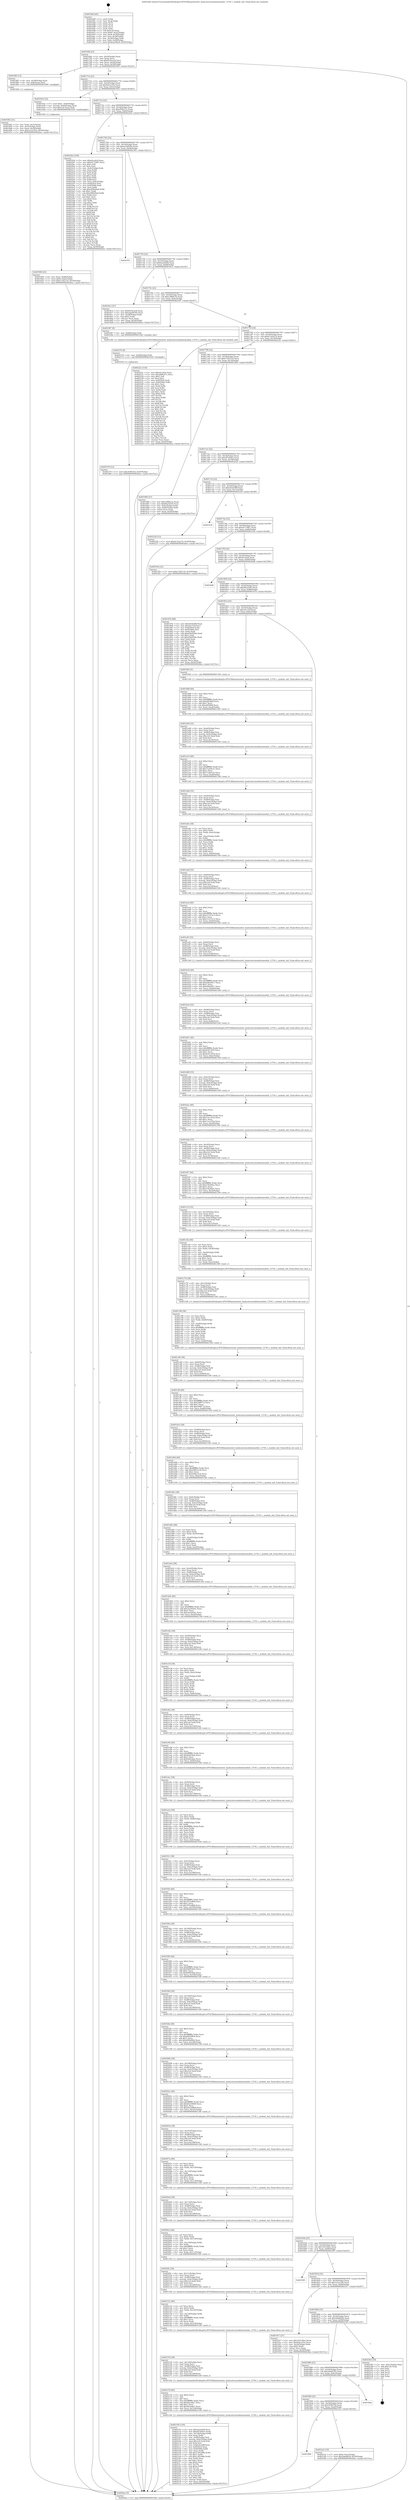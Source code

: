 digraph "0x4016d0" {
  label = "0x4016d0 (/mnt/c/Users/mathe/Desktop/tcc/POCII/binaries/extr_hashcatsrcmodulesmodule_13741.c_module_init_Final-ollvm.out::main(0))"
  labelloc = "t"
  node[shape=record]

  Entry [label="",width=0.3,height=0.3,shape=circle,fillcolor=black,style=filled]
  "0x4016fd" [label="{
     0x4016fd [23]\l
     | [instrs]\l
     &nbsp;&nbsp;0x4016fd \<+3\>: mov -0x50(%rbp),%eax\l
     &nbsp;&nbsp;0x401700 \<+2\>: mov %eax,%ecx\l
     &nbsp;&nbsp;0x401702 \<+6\>: sub $0x95c6ca34,%ecx\l
     &nbsp;&nbsp;0x401708 \<+3\>: mov %eax,-0x54(%rbp)\l
     &nbsp;&nbsp;0x40170b \<+3\>: mov %ecx,-0x58(%rbp)\l
     &nbsp;&nbsp;0x40170e \<+6\>: je 00000000004018f5 \<main+0x225\>\l
  }"]
  "0x4018f5" [label="{
     0x4018f5 [13]\l
     | [instrs]\l
     &nbsp;&nbsp;0x4018f5 \<+4\>: mov -0x38(%rbp),%rax\l
     &nbsp;&nbsp;0x4018f9 \<+4\>: mov 0x8(%rax),%rdi\l
     &nbsp;&nbsp;0x4018fd \<+5\>: call 0000000000401060 \<atoi@plt\>\l
     | [calls]\l
     &nbsp;&nbsp;0x401060 \{1\} (unknown)\l
  }"]
  "0x401714" [label="{
     0x401714 [22]\l
     | [instrs]\l
     &nbsp;&nbsp;0x401714 \<+5\>: jmp 0000000000401719 \<main+0x49\>\l
     &nbsp;&nbsp;0x401719 \<+3\>: mov -0x54(%rbp),%eax\l
     &nbsp;&nbsp;0x40171c \<+5\>: sub $0x9cbca35e,%eax\l
     &nbsp;&nbsp;0x401721 \<+3\>: mov %eax,-0x5c(%rbp)\l
     &nbsp;&nbsp;0x401724 \<+6\>: je 0000000000401932 \<main+0x262\>\l
  }"]
  Exit [label="",width=0.3,height=0.3,shape=circle,fillcolor=black,style=filled,peripheries=2]
  "0x401932" [label="{
     0x401932 [23]\l
     | [instrs]\l
     &nbsp;&nbsp;0x401932 \<+7\>: movl $0x1,-0x40(%rbp)\l
     &nbsp;&nbsp;0x401939 \<+4\>: movslq -0x40(%rbp),%rax\l
     &nbsp;&nbsp;0x40193d \<+7\>: imul $0x1e0,%rax,%rdi\l
     &nbsp;&nbsp;0x401944 \<+5\>: call 0000000000401050 \<malloc@plt\>\l
     | [calls]\l
     &nbsp;&nbsp;0x401050 \{1\} (unknown)\l
  }"]
  "0x40172a" [label="{
     0x40172a [22]\l
     | [instrs]\l
     &nbsp;&nbsp;0x40172a \<+5\>: jmp 000000000040172f \<main+0x5f\>\l
     &nbsp;&nbsp;0x40172f \<+3\>: mov -0x54(%rbp),%eax\l
     &nbsp;&nbsp;0x401732 \<+5\>: sub $0xa9f0a57c,%eax\l
     &nbsp;&nbsp;0x401737 \<+3\>: mov %eax,-0x60(%rbp)\l
     &nbsp;&nbsp;0x40173a \<+6\>: je 00000000004022b2 \<main+0xbe2\>\l
  }"]
  "0x4018b8" [label="{
     0x4018b8\l
  }", style=dashed]
  "0x4022b2" [label="{
     0x4022b2 [169]\l
     | [instrs]\l
     &nbsp;&nbsp;0x4022b2 \<+5\>: mov $0xefccefcb,%eax\l
     &nbsp;&nbsp;0x4022b7 \<+5\>: mov $0xef173967,%ecx\l
     &nbsp;&nbsp;0x4022bc \<+2\>: mov $0x1,%dl\l
     &nbsp;&nbsp;0x4022be \<+2\>: xor %esi,%esi\l
     &nbsp;&nbsp;0x4022c0 \<+3\>: mov -0x4c(%rbp),%edi\l
     &nbsp;&nbsp;0x4022c3 \<+3\>: mov %esi,%r8d\l
     &nbsp;&nbsp;0x4022c6 \<+3\>: sub %edi,%r8d\l
     &nbsp;&nbsp;0x4022c9 \<+2\>: mov %esi,%edi\l
     &nbsp;&nbsp;0x4022cb \<+3\>: sub $0x1,%edi\l
     &nbsp;&nbsp;0x4022ce \<+3\>: add %edi,%r8d\l
     &nbsp;&nbsp;0x4022d1 \<+3\>: sub %r8d,%esi\l
     &nbsp;&nbsp;0x4022d4 \<+3\>: mov %esi,-0x4c(%rbp)\l
     &nbsp;&nbsp;0x4022d7 \<+7\>: mov 0x4050c0,%esi\l
     &nbsp;&nbsp;0x4022de \<+7\>: mov 0x405084,%edi\l
     &nbsp;&nbsp;0x4022e5 \<+3\>: mov %esi,%r8d\l
     &nbsp;&nbsp;0x4022e8 \<+7\>: add $0xe99628a6,%r8d\l
     &nbsp;&nbsp;0x4022ef \<+4\>: sub $0x1,%r8d\l
     &nbsp;&nbsp;0x4022f3 \<+7\>: sub $0xe99628a6,%r8d\l
     &nbsp;&nbsp;0x4022fa \<+4\>: imul %r8d,%esi\l
     &nbsp;&nbsp;0x4022fe \<+3\>: and $0x1,%esi\l
     &nbsp;&nbsp;0x402301 \<+3\>: cmp $0x0,%esi\l
     &nbsp;&nbsp;0x402304 \<+4\>: sete %r9b\l
     &nbsp;&nbsp;0x402308 \<+3\>: cmp $0xa,%edi\l
     &nbsp;&nbsp;0x40230b \<+4\>: setl %r10b\l
     &nbsp;&nbsp;0x40230f \<+3\>: mov %r9b,%r11b\l
     &nbsp;&nbsp;0x402312 \<+4\>: xor $0xff,%r11b\l
     &nbsp;&nbsp;0x402316 \<+3\>: mov %r10b,%bl\l
     &nbsp;&nbsp;0x402319 \<+3\>: xor $0xff,%bl\l
     &nbsp;&nbsp;0x40231c \<+3\>: xor $0x0,%dl\l
     &nbsp;&nbsp;0x40231f \<+3\>: mov %r11b,%r14b\l
     &nbsp;&nbsp;0x402322 \<+4\>: and $0x0,%r14b\l
     &nbsp;&nbsp;0x402326 \<+3\>: and %dl,%r9b\l
     &nbsp;&nbsp;0x402329 \<+3\>: mov %bl,%r15b\l
     &nbsp;&nbsp;0x40232c \<+4\>: and $0x0,%r15b\l
     &nbsp;&nbsp;0x402330 \<+3\>: and %dl,%r10b\l
     &nbsp;&nbsp;0x402333 \<+3\>: or %r9b,%r14b\l
     &nbsp;&nbsp;0x402336 \<+3\>: or %r10b,%r15b\l
     &nbsp;&nbsp;0x402339 \<+3\>: xor %r15b,%r14b\l
     &nbsp;&nbsp;0x40233c \<+3\>: or %bl,%r11b\l
     &nbsp;&nbsp;0x40233f \<+4\>: xor $0xff,%r11b\l
     &nbsp;&nbsp;0x402343 \<+3\>: or $0x0,%dl\l
     &nbsp;&nbsp;0x402346 \<+3\>: and %dl,%r11b\l
     &nbsp;&nbsp;0x402349 \<+3\>: or %r11b,%r14b\l
     &nbsp;&nbsp;0x40234c \<+4\>: test $0x1,%r14b\l
     &nbsp;&nbsp;0x402350 \<+3\>: cmovne %ecx,%eax\l
     &nbsp;&nbsp;0x402353 \<+3\>: mov %eax,-0x50(%rbp)\l
     &nbsp;&nbsp;0x402356 \<+5\>: jmp 0000000000402bea \<main+0x151a\>\l
  }"]
  "0x401740" [label="{
     0x401740 [22]\l
     | [instrs]\l
     &nbsp;&nbsp;0x401740 \<+5\>: jmp 0000000000401745 \<main+0x75\>\l
     &nbsp;&nbsp;0x401745 \<+3\>: mov -0x54(%rbp),%eax\l
     &nbsp;&nbsp;0x401748 \<+5\>: sub $0xaa3b859e,%eax\l
     &nbsp;&nbsp;0x40174d \<+3\>: mov %eax,-0x64(%rbp)\l
     &nbsp;&nbsp;0x401750 \<+6\>: je 0000000000402391 \<main+0xcc1\>\l
  }"]
  "0x4023a2" [label="{
     0x4023a2 [19]\l
     | [instrs]\l
     &nbsp;&nbsp;0x4023a2 \<+7\>: movl $0x0,-0x2c(%rbp)\l
     &nbsp;&nbsp;0x4023a9 \<+7\>: movl $0x2bb06f34,-0x50(%rbp)\l
     &nbsp;&nbsp;0x4023b0 \<+5\>: jmp 0000000000402bea \<main+0x151a\>\l
  }"]
  "0x402391" [label="{
     0x402391\l
  }", style=dashed]
  "0x401756" [label="{
     0x401756 [22]\l
     | [instrs]\l
     &nbsp;&nbsp;0x401756 \<+5\>: jmp 000000000040175b \<main+0x8b\>\l
     &nbsp;&nbsp;0x40175b \<+3\>: mov -0x54(%rbp),%eax\l
     &nbsp;&nbsp;0x40175e \<+5\>: sub $0xbeac8b28,%eax\l
     &nbsp;&nbsp;0x401763 \<+3\>: mov %eax,-0x68(%rbp)\l
     &nbsp;&nbsp;0x401766 \<+6\>: je 00000000004018c2 \<main+0x1f2\>\l
  }"]
  "0x40189f" [label="{
     0x40189f [25]\l
     | [instrs]\l
     &nbsp;&nbsp;0x40189f \<+5\>: jmp 00000000004018a4 \<main+0x1d4\>\l
     &nbsp;&nbsp;0x4018a4 \<+3\>: mov -0x54(%rbp),%eax\l
     &nbsp;&nbsp;0x4018a7 \<+5\>: sub $0x3f3f035d,%eax\l
     &nbsp;&nbsp;0x4018ac \<+6\>: mov %eax,-0xa0(%rbp)\l
     &nbsp;&nbsp;0x4018b2 \<+6\>: je 00000000004023a2 \<main+0xcd2\>\l
  }"]
  "0x4018c2" [label="{
     0x4018c2 [27]\l
     | [instrs]\l
     &nbsp;&nbsp;0x4018c2 \<+5\>: mov $0x95c6ca34,%eax\l
     &nbsp;&nbsp;0x4018c7 \<+5\>: mov $0x2dad9782,%ecx\l
     &nbsp;&nbsp;0x4018cc \<+3\>: mov -0x28(%rbp),%edx\l
     &nbsp;&nbsp;0x4018cf \<+3\>: cmp $0x2,%edx\l
     &nbsp;&nbsp;0x4018d2 \<+3\>: cmovne %ecx,%eax\l
     &nbsp;&nbsp;0x4018d5 \<+3\>: mov %eax,-0x50(%rbp)\l
     &nbsp;&nbsp;0x4018d8 \<+5\>: jmp 0000000000402bea \<main+0x151a\>\l
  }"]
  "0x40176c" [label="{
     0x40176c [22]\l
     | [instrs]\l
     &nbsp;&nbsp;0x40176c \<+5\>: jmp 0000000000401771 \<main+0xa1\>\l
     &nbsp;&nbsp;0x401771 \<+3\>: mov -0x54(%rbp),%eax\l
     &nbsp;&nbsp;0x401774 \<+5\>: sub $0xc3866c3a,%eax\l
     &nbsp;&nbsp;0x401779 \<+3\>: mov %eax,-0x6c(%rbp)\l
     &nbsp;&nbsp;0x40177c \<+6\>: je 0000000000402367 \<main+0xc97\>\l
  }"]
  "0x402bea" [label="{
     0x402bea [5]\l
     | [instrs]\l
     &nbsp;&nbsp;0x402bea \<+5\>: jmp 00000000004016fd \<main+0x2d\>\l
  }"]
  "0x4016d0" [label="{
     0x4016d0 [45]\l
     | [instrs]\l
     &nbsp;&nbsp;0x4016d0 \<+1\>: push %rbp\l
     &nbsp;&nbsp;0x4016d1 \<+3\>: mov %rsp,%rbp\l
     &nbsp;&nbsp;0x4016d4 \<+2\>: push %r15\l
     &nbsp;&nbsp;0x4016d6 \<+2\>: push %r14\l
     &nbsp;&nbsp;0x4016d8 \<+2\>: push %r12\l
     &nbsp;&nbsp;0x4016da \<+1\>: push %rbx\l
     &nbsp;&nbsp;0x4016db \<+7\>: sub $0x1a0,%rsp\l
     &nbsp;&nbsp;0x4016e2 \<+7\>: movl $0x0,-0x2c(%rbp)\l
     &nbsp;&nbsp;0x4016e9 \<+3\>: mov %edi,-0x30(%rbp)\l
     &nbsp;&nbsp;0x4016ec \<+4\>: mov %rsi,-0x38(%rbp)\l
     &nbsp;&nbsp;0x4016f0 \<+3\>: mov -0x30(%rbp),%edi\l
     &nbsp;&nbsp;0x4016f3 \<+3\>: mov %edi,-0x28(%rbp)\l
     &nbsp;&nbsp;0x4016f6 \<+7\>: movl $0xbeac8b28,-0x50(%rbp)\l
  }"]
  "0x401902" [label="{
     0x401902 [21]\l
     | [instrs]\l
     &nbsp;&nbsp;0x401902 \<+3\>: mov %eax,-0x3c(%rbp)\l
     &nbsp;&nbsp;0x401905 \<+3\>: mov -0x3c(%rbp),%eax\l
     &nbsp;&nbsp;0x401908 \<+3\>: mov %eax,-0x24(%rbp)\l
     &nbsp;&nbsp;0x40190b \<+7\>: movl $0x1ec2c25b,-0x50(%rbp)\l
     &nbsp;&nbsp;0x401912 \<+5\>: jmp 0000000000402bea \<main+0x151a\>\l
  }"]
  "0x4018dd" [label="{
     0x4018dd\l
  }", style=dashed]
  "0x402367" [label="{
     0x402367 [9]\l
     | [instrs]\l
     &nbsp;&nbsp;0x402367 \<+4\>: mov -0x48(%rbp),%rdi\l
     &nbsp;&nbsp;0x40236b \<+5\>: call 0000000000401240 \<module_init\>\l
     | [calls]\l
     &nbsp;&nbsp;0x401240 \{1\} (/mnt/c/Users/mathe/Desktop/tcc/POCII/binaries/extr_hashcatsrcmodulesmodule_13741.c_module_init_Final-ollvm.out::module_init)\l
  }"]
  "0x401782" [label="{
     0x401782 [22]\l
     | [instrs]\l
     &nbsp;&nbsp;0x401782 \<+5\>: jmp 0000000000401787 \<main+0xb7\>\l
     &nbsp;&nbsp;0x401787 \<+3\>: mov -0x54(%rbp),%eax\l
     &nbsp;&nbsp;0x40178a \<+5\>: sub $0xd11b2a74,%eax\l
     &nbsp;&nbsp;0x40178f \<+3\>: mov %eax,-0x70(%rbp)\l
     &nbsp;&nbsp;0x401792 \<+6\>: je 000000000040222c \<main+0xb5c\>\l
  }"]
  "0x401886" [label="{
     0x401886 [25]\l
     | [instrs]\l
     &nbsp;&nbsp;0x401886 \<+5\>: jmp 000000000040188b \<main+0x1bb\>\l
     &nbsp;&nbsp;0x40188b \<+3\>: mov -0x54(%rbp),%eax\l
     &nbsp;&nbsp;0x40188e \<+5\>: sub $0x2dad9782,%eax\l
     &nbsp;&nbsp;0x401893 \<+6\>: mov %eax,-0x9c(%rbp)\l
     &nbsp;&nbsp;0x401899 \<+6\>: je 00000000004018dd \<main+0x20d\>\l
  }"]
  "0x40222c" [label="{
     0x40222c [134]\l
     | [instrs]\l
     &nbsp;&nbsp;0x40222c \<+5\>: mov $0xefccefcb,%eax\l
     &nbsp;&nbsp;0x402231 \<+5\>: mov $0xa9f0a57c,%ecx\l
     &nbsp;&nbsp;0x402236 \<+2\>: mov $0x1,%dl\l
     &nbsp;&nbsp;0x402238 \<+2\>: xor %esi,%esi\l
     &nbsp;&nbsp;0x40223a \<+7\>: mov 0x4050c0,%edi\l
     &nbsp;&nbsp;0x402241 \<+8\>: mov 0x405084,%r8d\l
     &nbsp;&nbsp;0x402249 \<+3\>: sub $0x1,%esi\l
     &nbsp;&nbsp;0x40224c \<+3\>: mov %edi,%r9d\l
     &nbsp;&nbsp;0x40224f \<+3\>: add %esi,%r9d\l
     &nbsp;&nbsp;0x402252 \<+4\>: imul %r9d,%edi\l
     &nbsp;&nbsp;0x402256 \<+3\>: and $0x1,%edi\l
     &nbsp;&nbsp;0x402259 \<+3\>: cmp $0x0,%edi\l
     &nbsp;&nbsp;0x40225c \<+4\>: sete %r10b\l
     &nbsp;&nbsp;0x402260 \<+4\>: cmp $0xa,%r8d\l
     &nbsp;&nbsp;0x402264 \<+4\>: setl %r11b\l
     &nbsp;&nbsp;0x402268 \<+3\>: mov %r10b,%bl\l
     &nbsp;&nbsp;0x40226b \<+3\>: xor $0xff,%bl\l
     &nbsp;&nbsp;0x40226e \<+3\>: mov %r11b,%r14b\l
     &nbsp;&nbsp;0x402271 \<+4\>: xor $0xff,%r14b\l
     &nbsp;&nbsp;0x402275 \<+3\>: xor $0x1,%dl\l
     &nbsp;&nbsp;0x402278 \<+3\>: mov %bl,%r15b\l
     &nbsp;&nbsp;0x40227b \<+4\>: and $0xff,%r15b\l
     &nbsp;&nbsp;0x40227f \<+3\>: and %dl,%r10b\l
     &nbsp;&nbsp;0x402282 \<+3\>: mov %r14b,%r12b\l
     &nbsp;&nbsp;0x402285 \<+4\>: and $0xff,%r12b\l
     &nbsp;&nbsp;0x402289 \<+3\>: and %dl,%r11b\l
     &nbsp;&nbsp;0x40228c \<+3\>: or %r10b,%r15b\l
     &nbsp;&nbsp;0x40228f \<+3\>: or %r11b,%r12b\l
     &nbsp;&nbsp;0x402292 \<+3\>: xor %r12b,%r15b\l
     &nbsp;&nbsp;0x402295 \<+3\>: or %r14b,%bl\l
     &nbsp;&nbsp;0x402298 \<+3\>: xor $0xff,%bl\l
     &nbsp;&nbsp;0x40229b \<+3\>: or $0x1,%dl\l
     &nbsp;&nbsp;0x40229e \<+2\>: and %dl,%bl\l
     &nbsp;&nbsp;0x4022a0 \<+3\>: or %bl,%r15b\l
     &nbsp;&nbsp;0x4022a3 \<+4\>: test $0x1,%r15b\l
     &nbsp;&nbsp;0x4022a7 \<+3\>: cmovne %ecx,%eax\l
     &nbsp;&nbsp;0x4022aa \<+3\>: mov %eax,-0x50(%rbp)\l
     &nbsp;&nbsp;0x4022ad \<+5\>: jmp 0000000000402bea \<main+0x151a\>\l
  }"]
  "0x401798" [label="{
     0x401798 [22]\l
     | [instrs]\l
     &nbsp;&nbsp;0x401798 \<+5\>: jmp 000000000040179d \<main+0xcd\>\l
     &nbsp;&nbsp;0x40179d \<+3\>: mov -0x54(%rbp),%eax\l
     &nbsp;&nbsp;0x4017a0 \<+5\>: sub $0xe72627c0,%eax\l
     &nbsp;&nbsp;0x4017a5 \<+3\>: mov %eax,-0x74(%rbp)\l
     &nbsp;&nbsp;0x4017a8 \<+6\>: je 0000000000401960 \<main+0x290\>\l
  }"]
  "0x4023b5" [label="{
     0x4023b5 [19]\l
     | [instrs]\l
     &nbsp;&nbsp;0x4023b5 \<+3\>: mov -0x2c(%rbp),%eax\l
     &nbsp;&nbsp;0x4023b8 \<+7\>: add $0x1a0,%rsp\l
     &nbsp;&nbsp;0x4023bf \<+1\>: pop %rbx\l
     &nbsp;&nbsp;0x4023c0 \<+2\>: pop %r12\l
     &nbsp;&nbsp;0x4023c2 \<+2\>: pop %r14\l
     &nbsp;&nbsp;0x4023c4 \<+2\>: pop %r15\l
     &nbsp;&nbsp;0x4023c6 \<+1\>: pop %rbp\l
     &nbsp;&nbsp;0x4023c7 \<+1\>: ret\l
  }"]
  "0x401960" [label="{
     0x401960 [27]\l
     | [instrs]\l
     &nbsp;&nbsp;0x401960 \<+5\>: mov $0xc3866c3a,%eax\l
     &nbsp;&nbsp;0x401965 \<+5\>: mov $0xf9ac0245,%ecx\l
     &nbsp;&nbsp;0x40196a \<+3\>: mov -0x4c(%rbp),%edx\l
     &nbsp;&nbsp;0x40196d \<+3\>: cmp -0x40(%rbp),%edx\l
     &nbsp;&nbsp;0x401970 \<+3\>: cmovl %ecx,%eax\l
     &nbsp;&nbsp;0x401973 \<+3\>: mov %eax,-0x50(%rbp)\l
     &nbsp;&nbsp;0x401976 \<+5\>: jmp 0000000000402bea \<main+0x151a\>\l
  }"]
  "0x4017ae" [label="{
     0x4017ae [22]\l
     | [instrs]\l
     &nbsp;&nbsp;0x4017ae \<+5\>: jmp 00000000004017b3 \<main+0xe3\>\l
     &nbsp;&nbsp;0x4017b3 \<+3\>: mov -0x54(%rbp),%eax\l
     &nbsp;&nbsp;0x4017b6 \<+5\>: sub $0xe87e69ce,%eax\l
     &nbsp;&nbsp;0x4017bb \<+3\>: mov %eax,-0x78(%rbp)\l
     &nbsp;&nbsp;0x4017be \<+6\>: je 0000000000402220 \<main+0xb50\>\l
  }"]
  "0x402379" [label="{
     0x402379 [12]\l
     | [instrs]\l
     &nbsp;&nbsp;0x402379 \<+7\>: movl $0x3f3f035d,-0x50(%rbp)\l
     &nbsp;&nbsp;0x402380 \<+5\>: jmp 0000000000402bea \<main+0x151a\>\l
  }"]
  "0x402220" [label="{
     0x402220 [12]\l
     | [instrs]\l
     &nbsp;&nbsp;0x402220 \<+7\>: movl $0xd11b2a74,-0x50(%rbp)\l
     &nbsp;&nbsp;0x402227 \<+5\>: jmp 0000000000402bea \<main+0x151a\>\l
  }"]
  "0x4017c4" [label="{
     0x4017c4 [22]\l
     | [instrs]\l
     &nbsp;&nbsp;0x4017c4 \<+5\>: jmp 00000000004017c9 \<main+0xf9\>\l
     &nbsp;&nbsp;0x4017c9 \<+3\>: mov -0x54(%rbp),%eax\l
     &nbsp;&nbsp;0x4017cc \<+5\>: sub $0xeb5dc90f,%eax\l
     &nbsp;&nbsp;0x4017d1 \<+3\>: mov %eax,-0x7c(%rbp)\l
     &nbsp;&nbsp;0x4017d4 \<+6\>: je 00000000004023c8 \<main+0xcf8\>\l
  }"]
  "0x402370" [label="{
     0x402370 [9]\l
     | [instrs]\l
     &nbsp;&nbsp;0x402370 \<+4\>: mov -0x48(%rbp),%rdi\l
     &nbsp;&nbsp;0x402374 \<+5\>: call 0000000000401030 \<free@plt\>\l
     | [calls]\l
     &nbsp;&nbsp;0x401030 \{1\} (unknown)\l
  }"]
  "0x4023c8" [label="{
     0x4023c8\l
  }", style=dashed]
  "0x4017da" [label="{
     0x4017da [22]\l
     | [instrs]\l
     &nbsp;&nbsp;0x4017da \<+5\>: jmp 00000000004017df \<main+0x10f\>\l
     &nbsp;&nbsp;0x4017df \<+3\>: mov -0x54(%rbp),%eax\l
     &nbsp;&nbsp;0x4017e2 \<+5\>: sub $0xef173967,%eax\l
     &nbsp;&nbsp;0x4017e7 \<+3\>: mov %eax,-0x80(%rbp)\l
     &nbsp;&nbsp;0x4017ea \<+6\>: je 000000000040235b \<main+0xc8b\>\l
  }"]
  "0x40219e" [label="{
     0x40219e [130]\l
     | [instrs]\l
     &nbsp;&nbsp;0x40219e \<+5\>: mov $0xeb5dc90f,%ecx\l
     &nbsp;&nbsp;0x4021a3 \<+5\>: mov $0xe87e69ce,%edx\l
     &nbsp;&nbsp;0x4021a8 \<+7\>: mov -0x128(%rbp),%r8d\l
     &nbsp;&nbsp;0x4021af \<+4\>: imul %eax,%r8d\l
     &nbsp;&nbsp;0x4021b3 \<+4\>: mov -0x48(%rbp),%rsi\l
     &nbsp;&nbsp;0x4021b7 \<+4\>: movslq -0x4c(%rbp),%rdi\l
     &nbsp;&nbsp;0x4021bb \<+7\>: imul $0x1e0,%rdi,%rdi\l
     &nbsp;&nbsp;0x4021c2 \<+3\>: add %rdi,%rsi\l
     &nbsp;&nbsp;0x4021c5 \<+7\>: mov %r8d,0x1d8(%rsi)\l
     &nbsp;&nbsp;0x4021cc \<+7\>: mov 0x4050c0,%eax\l
     &nbsp;&nbsp;0x4021d3 \<+8\>: mov 0x405084,%r8d\l
     &nbsp;&nbsp;0x4021db \<+3\>: mov %eax,%r9d\l
     &nbsp;&nbsp;0x4021de \<+7\>: add $0x1c95c98b,%r9d\l
     &nbsp;&nbsp;0x4021e5 \<+4\>: sub $0x1,%r9d\l
     &nbsp;&nbsp;0x4021e9 \<+7\>: sub $0x1c95c98b,%r9d\l
     &nbsp;&nbsp;0x4021f0 \<+4\>: imul %r9d,%eax\l
     &nbsp;&nbsp;0x4021f4 \<+3\>: and $0x1,%eax\l
     &nbsp;&nbsp;0x4021f7 \<+3\>: cmp $0x0,%eax\l
     &nbsp;&nbsp;0x4021fa \<+4\>: sete %r10b\l
     &nbsp;&nbsp;0x4021fe \<+4\>: cmp $0xa,%r8d\l
     &nbsp;&nbsp;0x402202 \<+4\>: setl %r11b\l
     &nbsp;&nbsp;0x402206 \<+3\>: mov %r10b,%bl\l
     &nbsp;&nbsp;0x402209 \<+3\>: and %r11b,%bl\l
     &nbsp;&nbsp;0x40220c \<+3\>: xor %r11b,%r10b\l
     &nbsp;&nbsp;0x40220f \<+3\>: or %r10b,%bl\l
     &nbsp;&nbsp;0x402212 \<+3\>: test $0x1,%bl\l
     &nbsp;&nbsp;0x402215 \<+3\>: cmovne %edx,%ecx\l
     &nbsp;&nbsp;0x402218 \<+3\>: mov %ecx,-0x50(%rbp)\l
     &nbsp;&nbsp;0x40221b \<+5\>: jmp 0000000000402bea \<main+0x151a\>\l
  }"]
  "0x40235b" [label="{
     0x40235b [12]\l
     | [instrs]\l
     &nbsp;&nbsp;0x40235b \<+7\>: movl $0xe72627c0,-0x50(%rbp)\l
     &nbsp;&nbsp;0x402362 \<+5\>: jmp 0000000000402bea \<main+0x151a\>\l
  }"]
  "0x4017f0" [label="{
     0x4017f0 [25]\l
     | [instrs]\l
     &nbsp;&nbsp;0x4017f0 \<+5\>: jmp 00000000004017f5 \<main+0x125\>\l
     &nbsp;&nbsp;0x4017f5 \<+3\>: mov -0x54(%rbp),%eax\l
     &nbsp;&nbsp;0x4017f8 \<+5\>: sub $0xefccefcb,%eax\l
     &nbsp;&nbsp;0x4017fd \<+6\>: mov %eax,-0x84(%rbp)\l
     &nbsp;&nbsp;0x401803 \<+6\>: je 0000000000402bd6 \<main+0x1506\>\l
  }"]
  "0x402176" [label="{
     0x402176 [40]\l
     | [instrs]\l
     &nbsp;&nbsp;0x402176 \<+5\>: mov $0x2,%ecx\l
     &nbsp;&nbsp;0x40217b \<+1\>: cltd\l
     &nbsp;&nbsp;0x40217c \<+2\>: idiv %ecx\l
     &nbsp;&nbsp;0x40217e \<+6\>: imul $0xfffffffe,%edx,%ecx\l
     &nbsp;&nbsp;0x402184 \<+6\>: sub $0x44cefda7,%ecx\l
     &nbsp;&nbsp;0x40218a \<+3\>: add $0x1,%ecx\l
     &nbsp;&nbsp;0x40218d \<+6\>: add $0x44cefda7,%ecx\l
     &nbsp;&nbsp;0x402193 \<+6\>: mov %ecx,-0x128(%rbp)\l
     &nbsp;&nbsp;0x402199 \<+5\>: call 0000000000401160 \<next_i\>\l
     | [calls]\l
     &nbsp;&nbsp;0x401160 \{1\} (/mnt/c/Users/mathe/Desktop/tcc/POCII/binaries/extr_hashcatsrcmodulesmodule_13741.c_module_init_Final-ollvm.out::next_i)\l
  }"]
  "0x402bd6" [label="{
     0x402bd6\l
  }", style=dashed]
  "0x401809" [label="{
     0x401809 [25]\l
     | [instrs]\l
     &nbsp;&nbsp;0x401809 \<+5\>: jmp 000000000040180e \<main+0x13e\>\l
     &nbsp;&nbsp;0x40180e \<+3\>: mov -0x54(%rbp),%eax\l
     &nbsp;&nbsp;0x401811 \<+5\>: sub $0xf9ac0245,%eax\l
     &nbsp;&nbsp;0x401816 \<+6\>: mov %eax,-0x88(%rbp)\l
     &nbsp;&nbsp;0x40181c \<+6\>: je 000000000040197b \<main+0x2ab\>\l
  }"]
  "0x402150" [label="{
     0x402150 [38]\l
     | [instrs]\l
     &nbsp;&nbsp;0x402150 \<+6\>: mov -0x124(%rbp),%ecx\l
     &nbsp;&nbsp;0x402156 \<+3\>: imul %eax,%ecx\l
     &nbsp;&nbsp;0x402159 \<+4\>: mov -0x48(%rbp),%rsi\l
     &nbsp;&nbsp;0x40215d \<+4\>: movslq -0x4c(%rbp),%rdi\l
     &nbsp;&nbsp;0x402161 \<+7\>: imul $0x1e0,%rdi,%rdi\l
     &nbsp;&nbsp;0x402168 \<+3\>: add %rdi,%rsi\l
     &nbsp;&nbsp;0x40216b \<+6\>: mov %ecx,0x1d4(%rsi)\l
     &nbsp;&nbsp;0x402171 \<+5\>: call 0000000000401160 \<next_i\>\l
     | [calls]\l
     &nbsp;&nbsp;0x401160 \{1\} (/mnt/c/Users/mathe/Desktop/tcc/POCII/binaries/extr_hashcatsrcmodulesmodule_13741.c_module_init_Final-ollvm.out::next_i)\l
  }"]
  "0x40197b" [label="{
     0x40197b [88]\l
     | [instrs]\l
     &nbsp;&nbsp;0x40197b \<+5\>: mov $0xeb5dc90f,%eax\l
     &nbsp;&nbsp;0x401980 \<+5\>: mov $0xc4cc32f,%ecx\l
     &nbsp;&nbsp;0x401985 \<+7\>: mov 0x4050c0,%edx\l
     &nbsp;&nbsp;0x40198c \<+7\>: mov 0x405084,%esi\l
     &nbsp;&nbsp;0x401993 \<+2\>: mov %edx,%edi\l
     &nbsp;&nbsp;0x401995 \<+6\>: add $0xd3b0056e,%edi\l
     &nbsp;&nbsp;0x40199b \<+3\>: sub $0x1,%edi\l
     &nbsp;&nbsp;0x40199e \<+6\>: sub $0xd3b0056e,%edi\l
     &nbsp;&nbsp;0x4019a4 \<+3\>: imul %edi,%edx\l
     &nbsp;&nbsp;0x4019a7 \<+3\>: and $0x1,%edx\l
     &nbsp;&nbsp;0x4019aa \<+3\>: cmp $0x0,%edx\l
     &nbsp;&nbsp;0x4019ad \<+4\>: sete %r8b\l
     &nbsp;&nbsp;0x4019b1 \<+3\>: cmp $0xa,%esi\l
     &nbsp;&nbsp;0x4019b4 \<+4\>: setl %r9b\l
     &nbsp;&nbsp;0x4019b8 \<+3\>: mov %r8b,%r10b\l
     &nbsp;&nbsp;0x4019bb \<+3\>: and %r9b,%r10b\l
     &nbsp;&nbsp;0x4019be \<+3\>: xor %r9b,%r8b\l
     &nbsp;&nbsp;0x4019c1 \<+3\>: or %r8b,%r10b\l
     &nbsp;&nbsp;0x4019c4 \<+4\>: test $0x1,%r10b\l
     &nbsp;&nbsp;0x4019c8 \<+3\>: cmovne %ecx,%eax\l
     &nbsp;&nbsp;0x4019cb \<+3\>: mov %eax,-0x50(%rbp)\l
     &nbsp;&nbsp;0x4019ce \<+5\>: jmp 0000000000402bea \<main+0x151a\>\l
  }"]
  "0x401822" [label="{
     0x401822 [25]\l
     | [instrs]\l
     &nbsp;&nbsp;0x401822 \<+5\>: jmp 0000000000401827 \<main+0x157\>\l
     &nbsp;&nbsp;0x401827 \<+3\>: mov -0x54(%rbp),%eax\l
     &nbsp;&nbsp;0x40182a \<+5\>: sub $0xc4cc32f,%eax\l
     &nbsp;&nbsp;0x40182f \<+6\>: mov %eax,-0x8c(%rbp)\l
     &nbsp;&nbsp;0x401835 \<+6\>: je 00000000004019d3 \<main+0x303\>\l
  }"]
  "0x402122" [label="{
     0x402122 [46]\l
     | [instrs]\l
     &nbsp;&nbsp;0x402122 \<+2\>: xor %ecx,%ecx\l
     &nbsp;&nbsp;0x402124 \<+5\>: mov $0x2,%edx\l
     &nbsp;&nbsp;0x402129 \<+6\>: mov %edx,-0x120(%rbp)\l
     &nbsp;&nbsp;0x40212f \<+1\>: cltd\l
     &nbsp;&nbsp;0x402130 \<+7\>: mov -0x120(%rbp),%r8d\l
     &nbsp;&nbsp;0x402137 \<+3\>: idiv %r8d\l
     &nbsp;&nbsp;0x40213a \<+6\>: imul $0xfffffffe,%edx,%edx\l
     &nbsp;&nbsp;0x402140 \<+3\>: sub $0x1,%ecx\l
     &nbsp;&nbsp;0x402143 \<+2\>: sub %ecx,%edx\l
     &nbsp;&nbsp;0x402145 \<+6\>: mov %edx,-0x124(%rbp)\l
     &nbsp;&nbsp;0x40214b \<+5\>: call 0000000000401160 \<next_i\>\l
     | [calls]\l
     &nbsp;&nbsp;0x401160 \{1\} (/mnt/c/Users/mathe/Desktop/tcc/POCII/binaries/extr_hashcatsrcmodulesmodule_13741.c_module_init_Final-ollvm.out::next_i)\l
  }"]
  "0x4019d3" [label="{
     0x4019d3 [5]\l
     | [instrs]\l
     &nbsp;&nbsp;0x4019d3 \<+5\>: call 0000000000401160 \<next_i\>\l
     | [calls]\l
     &nbsp;&nbsp;0x401160 \{1\} (/mnt/c/Users/mathe/Desktop/tcc/POCII/binaries/extr_hashcatsrcmodulesmodule_13741.c_module_init_Final-ollvm.out::next_i)\l
  }"]
  "0x40183b" [label="{
     0x40183b [25]\l
     | [instrs]\l
     &nbsp;&nbsp;0x40183b \<+5\>: jmp 0000000000401840 \<main+0x170\>\l
     &nbsp;&nbsp;0x401840 \<+3\>: mov -0x54(%rbp),%eax\l
     &nbsp;&nbsp;0x401843 \<+5\>: sub $0x102126ee,%eax\l
     &nbsp;&nbsp;0x401848 \<+6\>: mov %eax,-0x90(%rbp)\l
     &nbsp;&nbsp;0x40184e \<+6\>: je 0000000000402385 \<main+0xcb5\>\l
  }"]
  "0x4020fc" [label="{
     0x4020fc [38]\l
     | [instrs]\l
     &nbsp;&nbsp;0x4020fc \<+6\>: mov -0x11c(%rbp),%ecx\l
     &nbsp;&nbsp;0x402102 \<+3\>: imul %eax,%ecx\l
     &nbsp;&nbsp;0x402105 \<+4\>: mov -0x48(%rbp),%rsi\l
     &nbsp;&nbsp;0x402109 \<+4\>: movslq -0x4c(%rbp),%rdi\l
     &nbsp;&nbsp;0x40210d \<+7\>: imul $0x1e0,%rdi,%rdi\l
     &nbsp;&nbsp;0x402114 \<+3\>: add %rdi,%rsi\l
     &nbsp;&nbsp;0x402117 \<+6\>: mov %ecx,0x1d0(%rsi)\l
     &nbsp;&nbsp;0x40211d \<+5\>: call 0000000000401160 \<next_i\>\l
     | [calls]\l
     &nbsp;&nbsp;0x401160 \{1\} (/mnt/c/Users/mathe/Desktop/tcc/POCII/binaries/extr_hashcatsrcmodulesmodule_13741.c_module_init_Final-ollvm.out::next_i)\l
  }"]
  "0x402385" [label="{
     0x402385\l
  }", style=dashed]
  "0x401854" [label="{
     0x401854 [25]\l
     | [instrs]\l
     &nbsp;&nbsp;0x401854 \<+5\>: jmp 0000000000401859 \<main+0x189\>\l
     &nbsp;&nbsp;0x401859 \<+3\>: mov -0x54(%rbp),%eax\l
     &nbsp;&nbsp;0x40185c \<+5\>: sub $0x1ec2c25b,%eax\l
     &nbsp;&nbsp;0x401861 \<+6\>: mov %eax,-0x94(%rbp)\l
     &nbsp;&nbsp;0x401867 \<+6\>: je 0000000000401917 \<main+0x247\>\l
  }"]
  "0x4020ce" [label="{
     0x4020ce [46]\l
     | [instrs]\l
     &nbsp;&nbsp;0x4020ce \<+2\>: xor %ecx,%ecx\l
     &nbsp;&nbsp;0x4020d0 \<+5\>: mov $0x2,%edx\l
     &nbsp;&nbsp;0x4020d5 \<+6\>: mov %edx,-0x118(%rbp)\l
     &nbsp;&nbsp;0x4020db \<+1\>: cltd\l
     &nbsp;&nbsp;0x4020dc \<+7\>: mov -0x118(%rbp),%r8d\l
     &nbsp;&nbsp;0x4020e3 \<+3\>: idiv %r8d\l
     &nbsp;&nbsp;0x4020e6 \<+6\>: imul $0xfffffffe,%edx,%edx\l
     &nbsp;&nbsp;0x4020ec \<+3\>: sub $0x1,%ecx\l
     &nbsp;&nbsp;0x4020ef \<+2\>: sub %ecx,%edx\l
     &nbsp;&nbsp;0x4020f1 \<+6\>: mov %edx,-0x11c(%rbp)\l
     &nbsp;&nbsp;0x4020f7 \<+5\>: call 0000000000401160 \<next_i\>\l
     | [calls]\l
     &nbsp;&nbsp;0x401160 \{1\} (/mnt/c/Users/mathe/Desktop/tcc/POCII/binaries/extr_hashcatsrcmodulesmodule_13741.c_module_init_Final-ollvm.out::next_i)\l
  }"]
  "0x401917" [label="{
     0x401917 [27]\l
     | [instrs]\l
     &nbsp;&nbsp;0x401917 \<+5\>: mov $0x102126ee,%eax\l
     &nbsp;&nbsp;0x40191c \<+5\>: mov $0x9cbca35e,%ecx\l
     &nbsp;&nbsp;0x401921 \<+3\>: mov -0x24(%rbp),%edx\l
     &nbsp;&nbsp;0x401924 \<+3\>: cmp $0x0,%edx\l
     &nbsp;&nbsp;0x401927 \<+3\>: cmove %ecx,%eax\l
     &nbsp;&nbsp;0x40192a \<+3\>: mov %eax,-0x50(%rbp)\l
     &nbsp;&nbsp;0x40192d \<+5\>: jmp 0000000000402bea \<main+0x151a\>\l
  }"]
  "0x40186d" [label="{
     0x40186d [25]\l
     | [instrs]\l
     &nbsp;&nbsp;0x40186d \<+5\>: jmp 0000000000401872 \<main+0x1a2\>\l
     &nbsp;&nbsp;0x401872 \<+3\>: mov -0x54(%rbp),%eax\l
     &nbsp;&nbsp;0x401875 \<+5\>: sub $0x2bb06f34,%eax\l
     &nbsp;&nbsp;0x40187a \<+6\>: mov %eax,-0x98(%rbp)\l
     &nbsp;&nbsp;0x401880 \<+6\>: je 00000000004023b5 \<main+0xce5\>\l
  }"]
  "0x401949" [label="{
     0x401949 [23]\l
     | [instrs]\l
     &nbsp;&nbsp;0x401949 \<+4\>: mov %rax,-0x48(%rbp)\l
     &nbsp;&nbsp;0x40194d \<+7\>: movl $0x0,-0x4c(%rbp)\l
     &nbsp;&nbsp;0x401954 \<+7\>: movl $0xe72627c0,-0x50(%rbp)\l
     &nbsp;&nbsp;0x40195b \<+5\>: jmp 0000000000402bea \<main+0x151a\>\l
  }"]
  "0x4019d8" [label="{
     0x4019d8 [40]\l
     | [instrs]\l
     &nbsp;&nbsp;0x4019d8 \<+5\>: mov $0x2,%ecx\l
     &nbsp;&nbsp;0x4019dd \<+1\>: cltd\l
     &nbsp;&nbsp;0x4019de \<+2\>: idiv %ecx\l
     &nbsp;&nbsp;0x4019e0 \<+6\>: imul $0xfffffffe,%edx,%ecx\l
     &nbsp;&nbsp;0x4019e6 \<+6\>: add $0xa6f5f66f,%ecx\l
     &nbsp;&nbsp;0x4019ec \<+3\>: add $0x1,%ecx\l
     &nbsp;&nbsp;0x4019ef \<+6\>: sub $0xa6f5f66f,%ecx\l
     &nbsp;&nbsp;0x4019f5 \<+6\>: mov %ecx,-0xa4(%rbp)\l
     &nbsp;&nbsp;0x4019fb \<+5\>: call 0000000000401160 \<next_i\>\l
     | [calls]\l
     &nbsp;&nbsp;0x401160 \{1\} (/mnt/c/Users/mathe/Desktop/tcc/POCII/binaries/extr_hashcatsrcmodulesmodule_13741.c_module_init_Final-ollvm.out::next_i)\l
  }"]
  "0x401a00" [label="{
     0x401a00 [35]\l
     | [instrs]\l
     &nbsp;&nbsp;0x401a00 \<+6\>: mov -0xa4(%rbp),%ecx\l
     &nbsp;&nbsp;0x401a06 \<+3\>: imul %eax,%ecx\l
     &nbsp;&nbsp;0x401a09 \<+4\>: mov -0x48(%rbp),%rsi\l
     &nbsp;&nbsp;0x401a0d \<+4\>: movslq -0x4c(%rbp),%rdi\l
     &nbsp;&nbsp;0x401a11 \<+7\>: imul $0x1e0,%rdi,%rdi\l
     &nbsp;&nbsp;0x401a18 \<+3\>: add %rdi,%rsi\l
     &nbsp;&nbsp;0x401a1b \<+3\>: mov %ecx,0x10(%rsi)\l
     &nbsp;&nbsp;0x401a1e \<+5\>: call 0000000000401160 \<next_i\>\l
     | [calls]\l
     &nbsp;&nbsp;0x401160 \{1\} (/mnt/c/Users/mathe/Desktop/tcc/POCII/binaries/extr_hashcatsrcmodulesmodule_13741.c_module_init_Final-ollvm.out::next_i)\l
  }"]
  "0x401a23" [label="{
     0x401a23 [40]\l
     | [instrs]\l
     &nbsp;&nbsp;0x401a23 \<+5\>: mov $0x2,%ecx\l
     &nbsp;&nbsp;0x401a28 \<+1\>: cltd\l
     &nbsp;&nbsp;0x401a29 \<+2\>: idiv %ecx\l
     &nbsp;&nbsp;0x401a2b \<+6\>: imul $0xfffffffe,%edx,%ecx\l
     &nbsp;&nbsp;0x401a31 \<+6\>: add $0x71ab912c,%ecx\l
     &nbsp;&nbsp;0x401a37 \<+3\>: add $0x1,%ecx\l
     &nbsp;&nbsp;0x401a3a \<+6\>: sub $0x71ab912c,%ecx\l
     &nbsp;&nbsp;0x401a40 \<+6\>: mov %ecx,-0xa8(%rbp)\l
     &nbsp;&nbsp;0x401a46 \<+5\>: call 0000000000401160 \<next_i\>\l
     | [calls]\l
     &nbsp;&nbsp;0x401160 \{1\} (/mnt/c/Users/mathe/Desktop/tcc/POCII/binaries/extr_hashcatsrcmodulesmodule_13741.c_module_init_Final-ollvm.out::next_i)\l
  }"]
  "0x401a4b" [label="{
     0x401a4b [35]\l
     | [instrs]\l
     &nbsp;&nbsp;0x401a4b \<+6\>: mov -0xa8(%rbp),%ecx\l
     &nbsp;&nbsp;0x401a51 \<+3\>: imul %eax,%ecx\l
     &nbsp;&nbsp;0x401a54 \<+4\>: mov -0x48(%rbp),%rsi\l
     &nbsp;&nbsp;0x401a58 \<+4\>: movslq -0x4c(%rbp),%rdi\l
     &nbsp;&nbsp;0x401a5c \<+7\>: imul $0x1e0,%rdi,%rdi\l
     &nbsp;&nbsp;0x401a63 \<+3\>: add %rdi,%rsi\l
     &nbsp;&nbsp;0x401a66 \<+3\>: mov %ecx,0x14(%rsi)\l
     &nbsp;&nbsp;0x401a69 \<+5\>: call 0000000000401160 \<next_i\>\l
     | [calls]\l
     &nbsp;&nbsp;0x401160 \{1\} (/mnt/c/Users/mathe/Desktop/tcc/POCII/binaries/extr_hashcatsrcmodulesmodule_13741.c_module_init_Final-ollvm.out::next_i)\l
  }"]
  "0x401a6e" [label="{
     0x401a6e [58]\l
     | [instrs]\l
     &nbsp;&nbsp;0x401a6e \<+2\>: xor %ecx,%ecx\l
     &nbsp;&nbsp;0x401a70 \<+5\>: mov $0x2,%edx\l
     &nbsp;&nbsp;0x401a75 \<+6\>: mov %edx,-0xac(%rbp)\l
     &nbsp;&nbsp;0x401a7b \<+1\>: cltd\l
     &nbsp;&nbsp;0x401a7c \<+7\>: mov -0xac(%rbp),%r8d\l
     &nbsp;&nbsp;0x401a83 \<+3\>: idiv %r8d\l
     &nbsp;&nbsp;0x401a86 \<+6\>: imul $0xfffffffe,%edx,%edx\l
     &nbsp;&nbsp;0x401a8c \<+3\>: mov %ecx,%r9d\l
     &nbsp;&nbsp;0x401a8f \<+3\>: sub %edx,%r9d\l
     &nbsp;&nbsp;0x401a92 \<+2\>: mov %ecx,%edx\l
     &nbsp;&nbsp;0x401a94 \<+3\>: sub $0x1,%edx\l
     &nbsp;&nbsp;0x401a97 \<+3\>: add %edx,%r9d\l
     &nbsp;&nbsp;0x401a9a \<+3\>: sub %r9d,%ecx\l
     &nbsp;&nbsp;0x401a9d \<+6\>: mov %ecx,-0xb0(%rbp)\l
     &nbsp;&nbsp;0x401aa3 \<+5\>: call 0000000000401160 \<next_i\>\l
     | [calls]\l
     &nbsp;&nbsp;0x401160 \{1\} (/mnt/c/Users/mathe/Desktop/tcc/POCII/binaries/extr_hashcatsrcmodulesmodule_13741.c_module_init_Final-ollvm.out::next_i)\l
  }"]
  "0x401aa8" [label="{
     0x401aa8 [35]\l
     | [instrs]\l
     &nbsp;&nbsp;0x401aa8 \<+6\>: mov -0xb0(%rbp),%ecx\l
     &nbsp;&nbsp;0x401aae \<+3\>: imul %eax,%ecx\l
     &nbsp;&nbsp;0x401ab1 \<+4\>: mov -0x48(%rbp),%rsi\l
     &nbsp;&nbsp;0x401ab5 \<+4\>: movslq -0x4c(%rbp),%rdi\l
     &nbsp;&nbsp;0x401ab9 \<+7\>: imul $0x1e0,%rdi,%rdi\l
     &nbsp;&nbsp;0x401ac0 \<+3\>: add %rdi,%rsi\l
     &nbsp;&nbsp;0x401ac3 \<+3\>: mov %ecx,0x18(%rsi)\l
     &nbsp;&nbsp;0x401ac6 \<+5\>: call 0000000000401160 \<next_i\>\l
     | [calls]\l
     &nbsp;&nbsp;0x401160 \{1\} (/mnt/c/Users/mathe/Desktop/tcc/POCII/binaries/extr_hashcatsrcmodulesmodule_13741.c_module_init_Final-ollvm.out::next_i)\l
  }"]
  "0x401acb" [label="{
     0x401acb [40]\l
     | [instrs]\l
     &nbsp;&nbsp;0x401acb \<+5\>: mov $0x2,%ecx\l
     &nbsp;&nbsp;0x401ad0 \<+1\>: cltd\l
     &nbsp;&nbsp;0x401ad1 \<+2\>: idiv %ecx\l
     &nbsp;&nbsp;0x401ad3 \<+6\>: imul $0xfffffffe,%edx,%ecx\l
     &nbsp;&nbsp;0x401ad9 \<+6\>: add $0x21147a13,%ecx\l
     &nbsp;&nbsp;0x401adf \<+3\>: add $0x1,%ecx\l
     &nbsp;&nbsp;0x401ae2 \<+6\>: sub $0x21147a13,%ecx\l
     &nbsp;&nbsp;0x401ae8 \<+6\>: mov %ecx,-0xb4(%rbp)\l
     &nbsp;&nbsp;0x401aee \<+5\>: call 0000000000401160 \<next_i\>\l
     | [calls]\l
     &nbsp;&nbsp;0x401160 \{1\} (/mnt/c/Users/mathe/Desktop/tcc/POCII/binaries/extr_hashcatsrcmodulesmodule_13741.c_module_init_Final-ollvm.out::next_i)\l
  }"]
  "0x401af3" [label="{
     0x401af3 [35]\l
     | [instrs]\l
     &nbsp;&nbsp;0x401af3 \<+6\>: mov -0xb4(%rbp),%ecx\l
     &nbsp;&nbsp;0x401af9 \<+3\>: imul %eax,%ecx\l
     &nbsp;&nbsp;0x401afc \<+4\>: mov -0x48(%rbp),%rsi\l
     &nbsp;&nbsp;0x401b00 \<+4\>: movslq -0x4c(%rbp),%rdi\l
     &nbsp;&nbsp;0x401b04 \<+7\>: imul $0x1e0,%rdi,%rdi\l
     &nbsp;&nbsp;0x401b0b \<+3\>: add %rdi,%rsi\l
     &nbsp;&nbsp;0x401b0e \<+3\>: mov %ecx,0x28(%rsi)\l
     &nbsp;&nbsp;0x401b11 \<+5\>: call 0000000000401160 \<next_i\>\l
     | [calls]\l
     &nbsp;&nbsp;0x401160 \{1\} (/mnt/c/Users/mathe/Desktop/tcc/POCII/binaries/extr_hashcatsrcmodulesmodule_13741.c_module_init_Final-ollvm.out::next_i)\l
  }"]
  "0x401b16" [label="{
     0x401b16 [40]\l
     | [instrs]\l
     &nbsp;&nbsp;0x401b16 \<+5\>: mov $0x2,%ecx\l
     &nbsp;&nbsp;0x401b1b \<+1\>: cltd\l
     &nbsp;&nbsp;0x401b1c \<+2\>: idiv %ecx\l
     &nbsp;&nbsp;0x401b1e \<+6\>: imul $0xfffffffe,%edx,%ecx\l
     &nbsp;&nbsp;0x401b24 \<+6\>: add $0xe90a0917,%ecx\l
     &nbsp;&nbsp;0x401b2a \<+3\>: add $0x1,%ecx\l
     &nbsp;&nbsp;0x401b2d \<+6\>: sub $0xe90a0917,%ecx\l
     &nbsp;&nbsp;0x401b33 \<+6\>: mov %ecx,-0xb8(%rbp)\l
     &nbsp;&nbsp;0x401b39 \<+5\>: call 0000000000401160 \<next_i\>\l
     | [calls]\l
     &nbsp;&nbsp;0x401160 \{1\} (/mnt/c/Users/mathe/Desktop/tcc/POCII/binaries/extr_hashcatsrcmodulesmodule_13741.c_module_init_Final-ollvm.out::next_i)\l
  }"]
  "0x401b3e" [label="{
     0x401b3e [35]\l
     | [instrs]\l
     &nbsp;&nbsp;0x401b3e \<+6\>: mov -0xb8(%rbp),%ecx\l
     &nbsp;&nbsp;0x401b44 \<+3\>: imul %eax,%ecx\l
     &nbsp;&nbsp;0x401b47 \<+4\>: mov -0x48(%rbp),%rsi\l
     &nbsp;&nbsp;0x401b4b \<+4\>: movslq -0x4c(%rbp),%rdi\l
     &nbsp;&nbsp;0x401b4f \<+7\>: imul $0x1e0,%rdi,%rdi\l
     &nbsp;&nbsp;0x401b56 \<+3\>: add %rdi,%rsi\l
     &nbsp;&nbsp;0x401b59 \<+3\>: mov %ecx,0x48(%rsi)\l
     &nbsp;&nbsp;0x401b5c \<+5\>: call 0000000000401160 \<next_i\>\l
     | [calls]\l
     &nbsp;&nbsp;0x401160 \{1\} (/mnt/c/Users/mathe/Desktop/tcc/POCII/binaries/extr_hashcatsrcmodulesmodule_13741.c_module_init_Final-ollvm.out::next_i)\l
  }"]
  "0x401b61" [label="{
     0x401b61 [40]\l
     | [instrs]\l
     &nbsp;&nbsp;0x401b61 \<+5\>: mov $0x2,%ecx\l
     &nbsp;&nbsp;0x401b66 \<+1\>: cltd\l
     &nbsp;&nbsp;0x401b67 \<+2\>: idiv %ecx\l
     &nbsp;&nbsp;0x401b69 \<+6\>: imul $0xfffffffe,%edx,%ecx\l
     &nbsp;&nbsp;0x401b6f \<+6\>: add $0xdc61c450,%ecx\l
     &nbsp;&nbsp;0x401b75 \<+3\>: add $0x1,%ecx\l
     &nbsp;&nbsp;0x401b78 \<+6\>: sub $0xdc61c450,%ecx\l
     &nbsp;&nbsp;0x401b7e \<+6\>: mov %ecx,-0xbc(%rbp)\l
     &nbsp;&nbsp;0x401b84 \<+5\>: call 0000000000401160 \<next_i\>\l
     | [calls]\l
     &nbsp;&nbsp;0x401160 \{1\} (/mnt/c/Users/mathe/Desktop/tcc/POCII/binaries/extr_hashcatsrcmodulesmodule_13741.c_module_init_Final-ollvm.out::next_i)\l
  }"]
  "0x401b89" [label="{
     0x401b89 [35]\l
     | [instrs]\l
     &nbsp;&nbsp;0x401b89 \<+6\>: mov -0xbc(%rbp),%ecx\l
     &nbsp;&nbsp;0x401b8f \<+3\>: imul %eax,%ecx\l
     &nbsp;&nbsp;0x401b92 \<+4\>: mov -0x48(%rbp),%rsi\l
     &nbsp;&nbsp;0x401b96 \<+4\>: movslq -0x4c(%rbp),%rdi\l
     &nbsp;&nbsp;0x401b9a \<+7\>: imul $0x1e0,%rdi,%rdi\l
     &nbsp;&nbsp;0x401ba1 \<+3\>: add %rdi,%rsi\l
     &nbsp;&nbsp;0x401ba4 \<+3\>: mov %ecx,0x60(%rsi)\l
     &nbsp;&nbsp;0x401ba7 \<+5\>: call 0000000000401160 \<next_i\>\l
     | [calls]\l
     &nbsp;&nbsp;0x401160 \{1\} (/mnt/c/Users/mathe/Desktop/tcc/POCII/binaries/extr_hashcatsrcmodulesmodule_13741.c_module_init_Final-ollvm.out::next_i)\l
  }"]
  "0x401bac" [label="{
     0x401bac [40]\l
     | [instrs]\l
     &nbsp;&nbsp;0x401bac \<+5\>: mov $0x2,%ecx\l
     &nbsp;&nbsp;0x401bb1 \<+1\>: cltd\l
     &nbsp;&nbsp;0x401bb2 \<+2\>: idiv %ecx\l
     &nbsp;&nbsp;0x401bb4 \<+6\>: imul $0xfffffffe,%edx,%ecx\l
     &nbsp;&nbsp;0x401bba \<+6\>: add $0x11ec193a,%ecx\l
     &nbsp;&nbsp;0x401bc0 \<+3\>: add $0x1,%ecx\l
     &nbsp;&nbsp;0x401bc3 \<+6\>: sub $0x11ec193a,%ecx\l
     &nbsp;&nbsp;0x401bc9 \<+6\>: mov %ecx,-0xc0(%rbp)\l
     &nbsp;&nbsp;0x401bcf \<+5\>: call 0000000000401160 \<next_i\>\l
     | [calls]\l
     &nbsp;&nbsp;0x401160 \{1\} (/mnt/c/Users/mathe/Desktop/tcc/POCII/binaries/extr_hashcatsrcmodulesmodule_13741.c_module_init_Final-ollvm.out::next_i)\l
  }"]
  "0x401bd4" [label="{
     0x401bd4 [35]\l
     | [instrs]\l
     &nbsp;&nbsp;0x401bd4 \<+6\>: mov -0xc0(%rbp),%ecx\l
     &nbsp;&nbsp;0x401bda \<+3\>: imul %eax,%ecx\l
     &nbsp;&nbsp;0x401bdd \<+4\>: mov -0x48(%rbp),%rsi\l
     &nbsp;&nbsp;0x401be1 \<+4\>: movslq -0x4c(%rbp),%rdi\l
     &nbsp;&nbsp;0x401be5 \<+7\>: imul $0x1e0,%rdi,%rdi\l
     &nbsp;&nbsp;0x401bec \<+3\>: add %rdi,%rsi\l
     &nbsp;&nbsp;0x401bef \<+3\>: mov %ecx,0x78(%rsi)\l
     &nbsp;&nbsp;0x401bf2 \<+5\>: call 0000000000401160 \<next_i\>\l
     | [calls]\l
     &nbsp;&nbsp;0x401160 \{1\} (/mnt/c/Users/mathe/Desktop/tcc/POCII/binaries/extr_hashcatsrcmodulesmodule_13741.c_module_init_Final-ollvm.out::next_i)\l
  }"]
  "0x401bf7" [label="{
     0x401bf7 [40]\l
     | [instrs]\l
     &nbsp;&nbsp;0x401bf7 \<+5\>: mov $0x2,%ecx\l
     &nbsp;&nbsp;0x401bfc \<+1\>: cltd\l
     &nbsp;&nbsp;0x401bfd \<+2\>: idiv %ecx\l
     &nbsp;&nbsp;0x401bff \<+6\>: imul $0xfffffffe,%edx,%ecx\l
     &nbsp;&nbsp;0x401c05 \<+6\>: add $0xa76a94ec,%ecx\l
     &nbsp;&nbsp;0x401c0b \<+3\>: add $0x1,%ecx\l
     &nbsp;&nbsp;0x401c0e \<+6\>: sub $0xa76a94ec,%ecx\l
     &nbsp;&nbsp;0x401c14 \<+6\>: mov %ecx,-0xc4(%rbp)\l
     &nbsp;&nbsp;0x401c1a \<+5\>: call 0000000000401160 \<next_i\>\l
     | [calls]\l
     &nbsp;&nbsp;0x401160 \{1\} (/mnt/c/Users/mathe/Desktop/tcc/POCII/binaries/extr_hashcatsrcmodulesmodule_13741.c_module_init_Final-ollvm.out::next_i)\l
  }"]
  "0x401c1f" [label="{
     0x401c1f [35]\l
     | [instrs]\l
     &nbsp;&nbsp;0x401c1f \<+6\>: mov -0xc4(%rbp),%ecx\l
     &nbsp;&nbsp;0x401c25 \<+3\>: imul %eax,%ecx\l
     &nbsp;&nbsp;0x401c28 \<+4\>: mov -0x48(%rbp),%rsi\l
     &nbsp;&nbsp;0x401c2c \<+4\>: movslq -0x4c(%rbp),%rdi\l
     &nbsp;&nbsp;0x401c30 \<+7\>: imul $0x1e0,%rdi,%rdi\l
     &nbsp;&nbsp;0x401c37 \<+3\>: add %rdi,%rsi\l
     &nbsp;&nbsp;0x401c3a \<+3\>: mov %ecx,0x7c(%rsi)\l
     &nbsp;&nbsp;0x401c3d \<+5\>: call 0000000000401160 \<next_i\>\l
     | [calls]\l
     &nbsp;&nbsp;0x401160 \{1\} (/mnt/c/Users/mathe/Desktop/tcc/POCII/binaries/extr_hashcatsrcmodulesmodule_13741.c_module_init_Final-ollvm.out::next_i)\l
  }"]
  "0x401c42" [label="{
     0x401c42 [46]\l
     | [instrs]\l
     &nbsp;&nbsp;0x401c42 \<+2\>: xor %ecx,%ecx\l
     &nbsp;&nbsp;0x401c44 \<+5\>: mov $0x2,%edx\l
     &nbsp;&nbsp;0x401c49 \<+6\>: mov %edx,-0xc8(%rbp)\l
     &nbsp;&nbsp;0x401c4f \<+1\>: cltd\l
     &nbsp;&nbsp;0x401c50 \<+7\>: mov -0xc8(%rbp),%r8d\l
     &nbsp;&nbsp;0x401c57 \<+3\>: idiv %r8d\l
     &nbsp;&nbsp;0x401c5a \<+6\>: imul $0xfffffffe,%edx,%edx\l
     &nbsp;&nbsp;0x401c60 \<+3\>: sub $0x1,%ecx\l
     &nbsp;&nbsp;0x401c63 \<+2\>: sub %ecx,%edx\l
     &nbsp;&nbsp;0x401c65 \<+6\>: mov %edx,-0xcc(%rbp)\l
     &nbsp;&nbsp;0x401c6b \<+5\>: call 0000000000401160 \<next_i\>\l
     | [calls]\l
     &nbsp;&nbsp;0x401160 \{1\} (/mnt/c/Users/mathe/Desktop/tcc/POCII/binaries/extr_hashcatsrcmodulesmodule_13741.c_module_init_Final-ollvm.out::next_i)\l
  }"]
  "0x401c70" [label="{
     0x401c70 [38]\l
     | [instrs]\l
     &nbsp;&nbsp;0x401c70 \<+6\>: mov -0xcc(%rbp),%ecx\l
     &nbsp;&nbsp;0x401c76 \<+3\>: imul %eax,%ecx\l
     &nbsp;&nbsp;0x401c79 \<+4\>: mov -0x48(%rbp),%rsi\l
     &nbsp;&nbsp;0x401c7d \<+4\>: movslq -0x4c(%rbp),%rdi\l
     &nbsp;&nbsp;0x401c81 \<+7\>: imul $0x1e0,%rdi,%rdi\l
     &nbsp;&nbsp;0x401c88 \<+3\>: add %rdi,%rsi\l
     &nbsp;&nbsp;0x401c8b \<+6\>: mov %ecx,0x80(%rsi)\l
     &nbsp;&nbsp;0x401c91 \<+5\>: call 0000000000401160 \<next_i\>\l
     | [calls]\l
     &nbsp;&nbsp;0x401160 \{1\} (/mnt/c/Users/mathe/Desktop/tcc/POCII/binaries/extr_hashcatsrcmodulesmodule_13741.c_module_init_Final-ollvm.out::next_i)\l
  }"]
  "0x401c96" [label="{
     0x401c96 [58]\l
     | [instrs]\l
     &nbsp;&nbsp;0x401c96 \<+2\>: xor %ecx,%ecx\l
     &nbsp;&nbsp;0x401c98 \<+5\>: mov $0x2,%edx\l
     &nbsp;&nbsp;0x401c9d \<+6\>: mov %edx,-0xd0(%rbp)\l
     &nbsp;&nbsp;0x401ca3 \<+1\>: cltd\l
     &nbsp;&nbsp;0x401ca4 \<+7\>: mov -0xd0(%rbp),%r8d\l
     &nbsp;&nbsp;0x401cab \<+3\>: idiv %r8d\l
     &nbsp;&nbsp;0x401cae \<+6\>: imul $0xfffffffe,%edx,%edx\l
     &nbsp;&nbsp;0x401cb4 \<+3\>: mov %ecx,%r9d\l
     &nbsp;&nbsp;0x401cb7 \<+3\>: sub %edx,%r9d\l
     &nbsp;&nbsp;0x401cba \<+2\>: mov %ecx,%edx\l
     &nbsp;&nbsp;0x401cbc \<+3\>: sub $0x1,%edx\l
     &nbsp;&nbsp;0x401cbf \<+3\>: add %edx,%r9d\l
     &nbsp;&nbsp;0x401cc2 \<+3\>: sub %r9d,%ecx\l
     &nbsp;&nbsp;0x401cc5 \<+6\>: mov %ecx,-0xd4(%rbp)\l
     &nbsp;&nbsp;0x401ccb \<+5\>: call 0000000000401160 \<next_i\>\l
     | [calls]\l
     &nbsp;&nbsp;0x401160 \{1\} (/mnt/c/Users/mathe/Desktop/tcc/POCII/binaries/extr_hashcatsrcmodulesmodule_13741.c_module_init_Final-ollvm.out::next_i)\l
  }"]
  "0x401cd0" [label="{
     0x401cd0 [38]\l
     | [instrs]\l
     &nbsp;&nbsp;0x401cd0 \<+6\>: mov -0xd4(%rbp),%ecx\l
     &nbsp;&nbsp;0x401cd6 \<+3\>: imul %eax,%ecx\l
     &nbsp;&nbsp;0x401cd9 \<+4\>: mov -0x48(%rbp),%rsi\l
     &nbsp;&nbsp;0x401cdd \<+4\>: movslq -0x4c(%rbp),%rdi\l
     &nbsp;&nbsp;0x401ce1 \<+7\>: imul $0x1e0,%rdi,%rdi\l
     &nbsp;&nbsp;0x401ce8 \<+3\>: add %rdi,%rsi\l
     &nbsp;&nbsp;0x401ceb \<+6\>: mov %ecx,0x90(%rsi)\l
     &nbsp;&nbsp;0x401cf1 \<+5\>: call 0000000000401160 \<next_i\>\l
     | [calls]\l
     &nbsp;&nbsp;0x401160 \{1\} (/mnt/c/Users/mathe/Desktop/tcc/POCII/binaries/extr_hashcatsrcmodulesmodule_13741.c_module_init_Final-ollvm.out::next_i)\l
  }"]
  "0x401cf6" [label="{
     0x401cf6 [40]\l
     | [instrs]\l
     &nbsp;&nbsp;0x401cf6 \<+5\>: mov $0x2,%ecx\l
     &nbsp;&nbsp;0x401cfb \<+1\>: cltd\l
     &nbsp;&nbsp;0x401cfc \<+2\>: idiv %ecx\l
     &nbsp;&nbsp;0x401cfe \<+6\>: imul $0xfffffffe,%edx,%ecx\l
     &nbsp;&nbsp;0x401d04 \<+6\>: sub $0x5f4ff772,%ecx\l
     &nbsp;&nbsp;0x401d0a \<+3\>: add $0x1,%ecx\l
     &nbsp;&nbsp;0x401d0d \<+6\>: add $0x5f4ff772,%ecx\l
     &nbsp;&nbsp;0x401d13 \<+6\>: mov %ecx,-0xd8(%rbp)\l
     &nbsp;&nbsp;0x401d19 \<+5\>: call 0000000000401160 \<next_i\>\l
     | [calls]\l
     &nbsp;&nbsp;0x401160 \{1\} (/mnt/c/Users/mathe/Desktop/tcc/POCII/binaries/extr_hashcatsrcmodulesmodule_13741.c_module_init_Final-ollvm.out::next_i)\l
  }"]
  "0x401d1e" [label="{
     0x401d1e [38]\l
     | [instrs]\l
     &nbsp;&nbsp;0x401d1e \<+6\>: mov -0xd8(%rbp),%ecx\l
     &nbsp;&nbsp;0x401d24 \<+3\>: imul %eax,%ecx\l
     &nbsp;&nbsp;0x401d27 \<+4\>: mov -0x48(%rbp),%rsi\l
     &nbsp;&nbsp;0x401d2b \<+4\>: movslq -0x4c(%rbp),%rdi\l
     &nbsp;&nbsp;0x401d2f \<+7\>: imul $0x1e0,%rdi,%rdi\l
     &nbsp;&nbsp;0x401d36 \<+3\>: add %rdi,%rsi\l
     &nbsp;&nbsp;0x401d39 \<+6\>: mov %ecx,0x100(%rsi)\l
     &nbsp;&nbsp;0x401d3f \<+5\>: call 0000000000401160 \<next_i\>\l
     | [calls]\l
     &nbsp;&nbsp;0x401160 \{1\} (/mnt/c/Users/mathe/Desktop/tcc/POCII/binaries/extr_hashcatsrcmodulesmodule_13741.c_module_init_Final-ollvm.out::next_i)\l
  }"]
  "0x401d44" [label="{
     0x401d44 [40]\l
     | [instrs]\l
     &nbsp;&nbsp;0x401d44 \<+5\>: mov $0x2,%ecx\l
     &nbsp;&nbsp;0x401d49 \<+1\>: cltd\l
     &nbsp;&nbsp;0x401d4a \<+2\>: idiv %ecx\l
     &nbsp;&nbsp;0x401d4c \<+6\>: imul $0xfffffffe,%edx,%ecx\l
     &nbsp;&nbsp;0x401d52 \<+6\>: add $0x208e21e4,%ecx\l
     &nbsp;&nbsp;0x401d58 \<+3\>: add $0x1,%ecx\l
     &nbsp;&nbsp;0x401d5b \<+6\>: sub $0x208e21e4,%ecx\l
     &nbsp;&nbsp;0x401d61 \<+6\>: mov %ecx,-0xdc(%rbp)\l
     &nbsp;&nbsp;0x401d67 \<+5\>: call 0000000000401160 \<next_i\>\l
     | [calls]\l
     &nbsp;&nbsp;0x401160 \{1\} (/mnt/c/Users/mathe/Desktop/tcc/POCII/binaries/extr_hashcatsrcmodulesmodule_13741.c_module_init_Final-ollvm.out::next_i)\l
  }"]
  "0x401d6c" [label="{
     0x401d6c [38]\l
     | [instrs]\l
     &nbsp;&nbsp;0x401d6c \<+6\>: mov -0xdc(%rbp),%ecx\l
     &nbsp;&nbsp;0x401d72 \<+3\>: imul %eax,%ecx\l
     &nbsp;&nbsp;0x401d75 \<+4\>: mov -0x48(%rbp),%rsi\l
     &nbsp;&nbsp;0x401d79 \<+4\>: movslq -0x4c(%rbp),%rdi\l
     &nbsp;&nbsp;0x401d7d \<+7\>: imul $0x1e0,%rdi,%rdi\l
     &nbsp;&nbsp;0x401d84 \<+3\>: add %rdi,%rsi\l
     &nbsp;&nbsp;0x401d87 \<+6\>: mov %ecx,0x104(%rsi)\l
     &nbsp;&nbsp;0x401d8d \<+5\>: call 0000000000401160 \<next_i\>\l
     | [calls]\l
     &nbsp;&nbsp;0x401160 \{1\} (/mnt/c/Users/mathe/Desktop/tcc/POCII/binaries/extr_hashcatsrcmodulesmodule_13741.c_module_init_Final-ollvm.out::next_i)\l
  }"]
  "0x401d92" [label="{
     0x401d92 [46]\l
     | [instrs]\l
     &nbsp;&nbsp;0x401d92 \<+2\>: xor %ecx,%ecx\l
     &nbsp;&nbsp;0x401d94 \<+5\>: mov $0x2,%edx\l
     &nbsp;&nbsp;0x401d99 \<+6\>: mov %edx,-0xe0(%rbp)\l
     &nbsp;&nbsp;0x401d9f \<+1\>: cltd\l
     &nbsp;&nbsp;0x401da0 \<+7\>: mov -0xe0(%rbp),%r8d\l
     &nbsp;&nbsp;0x401da7 \<+3\>: idiv %r8d\l
     &nbsp;&nbsp;0x401daa \<+6\>: imul $0xfffffffe,%edx,%edx\l
     &nbsp;&nbsp;0x401db0 \<+3\>: sub $0x1,%ecx\l
     &nbsp;&nbsp;0x401db3 \<+2\>: sub %ecx,%edx\l
     &nbsp;&nbsp;0x401db5 \<+6\>: mov %edx,-0xe4(%rbp)\l
     &nbsp;&nbsp;0x401dbb \<+5\>: call 0000000000401160 \<next_i\>\l
     | [calls]\l
     &nbsp;&nbsp;0x401160 \{1\} (/mnt/c/Users/mathe/Desktop/tcc/POCII/binaries/extr_hashcatsrcmodulesmodule_13741.c_module_init_Final-ollvm.out::next_i)\l
  }"]
  "0x401dc0" [label="{
     0x401dc0 [38]\l
     | [instrs]\l
     &nbsp;&nbsp;0x401dc0 \<+6\>: mov -0xe4(%rbp),%ecx\l
     &nbsp;&nbsp;0x401dc6 \<+3\>: imul %eax,%ecx\l
     &nbsp;&nbsp;0x401dc9 \<+4\>: mov -0x48(%rbp),%rsi\l
     &nbsp;&nbsp;0x401dcd \<+4\>: movslq -0x4c(%rbp),%rdi\l
     &nbsp;&nbsp;0x401dd1 \<+7\>: imul $0x1e0,%rdi,%rdi\l
     &nbsp;&nbsp;0x401dd8 \<+3\>: add %rdi,%rsi\l
     &nbsp;&nbsp;0x401ddb \<+6\>: mov %ecx,0x110(%rsi)\l
     &nbsp;&nbsp;0x401de1 \<+5\>: call 0000000000401160 \<next_i\>\l
     | [calls]\l
     &nbsp;&nbsp;0x401160 \{1\} (/mnt/c/Users/mathe/Desktop/tcc/POCII/binaries/extr_hashcatsrcmodulesmodule_13741.c_module_init_Final-ollvm.out::next_i)\l
  }"]
  "0x401de6" [label="{
     0x401de6 [40]\l
     | [instrs]\l
     &nbsp;&nbsp;0x401de6 \<+5\>: mov $0x2,%ecx\l
     &nbsp;&nbsp;0x401deb \<+1\>: cltd\l
     &nbsp;&nbsp;0x401dec \<+2\>: idiv %ecx\l
     &nbsp;&nbsp;0x401dee \<+6\>: imul $0xfffffffe,%edx,%ecx\l
     &nbsp;&nbsp;0x401df4 \<+6\>: add $0x3aa502d1,%ecx\l
     &nbsp;&nbsp;0x401dfa \<+3\>: add $0x1,%ecx\l
     &nbsp;&nbsp;0x401dfd \<+6\>: sub $0x3aa502d1,%ecx\l
     &nbsp;&nbsp;0x401e03 \<+6\>: mov %ecx,-0xe8(%rbp)\l
     &nbsp;&nbsp;0x401e09 \<+5\>: call 0000000000401160 \<next_i\>\l
     | [calls]\l
     &nbsp;&nbsp;0x401160 \{1\} (/mnt/c/Users/mathe/Desktop/tcc/POCII/binaries/extr_hashcatsrcmodulesmodule_13741.c_module_init_Final-ollvm.out::next_i)\l
  }"]
  "0x401e0e" [label="{
     0x401e0e [38]\l
     | [instrs]\l
     &nbsp;&nbsp;0x401e0e \<+6\>: mov -0xe8(%rbp),%ecx\l
     &nbsp;&nbsp;0x401e14 \<+3\>: imul %eax,%ecx\l
     &nbsp;&nbsp;0x401e17 \<+4\>: mov -0x48(%rbp),%rsi\l
     &nbsp;&nbsp;0x401e1b \<+4\>: movslq -0x4c(%rbp),%rdi\l
     &nbsp;&nbsp;0x401e1f \<+7\>: imul $0x1e0,%rdi,%rdi\l
     &nbsp;&nbsp;0x401e26 \<+3\>: add %rdi,%rsi\l
     &nbsp;&nbsp;0x401e29 \<+6\>: mov %ecx,0x130(%rsi)\l
     &nbsp;&nbsp;0x401e2f \<+5\>: call 0000000000401160 \<next_i\>\l
     | [calls]\l
     &nbsp;&nbsp;0x401160 \{1\} (/mnt/c/Users/mathe/Desktop/tcc/POCII/binaries/extr_hashcatsrcmodulesmodule_13741.c_module_init_Final-ollvm.out::next_i)\l
  }"]
  "0x401e34" [label="{
     0x401e34 [58]\l
     | [instrs]\l
     &nbsp;&nbsp;0x401e34 \<+2\>: xor %ecx,%ecx\l
     &nbsp;&nbsp;0x401e36 \<+5\>: mov $0x2,%edx\l
     &nbsp;&nbsp;0x401e3b \<+6\>: mov %edx,-0xec(%rbp)\l
     &nbsp;&nbsp;0x401e41 \<+1\>: cltd\l
     &nbsp;&nbsp;0x401e42 \<+7\>: mov -0xec(%rbp),%r8d\l
     &nbsp;&nbsp;0x401e49 \<+3\>: idiv %r8d\l
     &nbsp;&nbsp;0x401e4c \<+6\>: imul $0xfffffffe,%edx,%edx\l
     &nbsp;&nbsp;0x401e52 \<+3\>: mov %ecx,%r9d\l
     &nbsp;&nbsp;0x401e55 \<+3\>: sub %edx,%r9d\l
     &nbsp;&nbsp;0x401e58 \<+2\>: mov %ecx,%edx\l
     &nbsp;&nbsp;0x401e5a \<+3\>: sub $0x1,%edx\l
     &nbsp;&nbsp;0x401e5d \<+3\>: add %edx,%r9d\l
     &nbsp;&nbsp;0x401e60 \<+3\>: sub %r9d,%ecx\l
     &nbsp;&nbsp;0x401e63 \<+6\>: mov %ecx,-0xf0(%rbp)\l
     &nbsp;&nbsp;0x401e69 \<+5\>: call 0000000000401160 \<next_i\>\l
     | [calls]\l
     &nbsp;&nbsp;0x401160 \{1\} (/mnt/c/Users/mathe/Desktop/tcc/POCII/binaries/extr_hashcatsrcmodulesmodule_13741.c_module_init_Final-ollvm.out::next_i)\l
  }"]
  "0x401e6e" [label="{
     0x401e6e [38]\l
     | [instrs]\l
     &nbsp;&nbsp;0x401e6e \<+6\>: mov -0xf0(%rbp),%ecx\l
     &nbsp;&nbsp;0x401e74 \<+3\>: imul %eax,%ecx\l
     &nbsp;&nbsp;0x401e77 \<+4\>: mov -0x48(%rbp),%rsi\l
     &nbsp;&nbsp;0x401e7b \<+4\>: movslq -0x4c(%rbp),%rdi\l
     &nbsp;&nbsp;0x401e7f \<+7\>: imul $0x1e0,%rdi,%rdi\l
     &nbsp;&nbsp;0x401e86 \<+3\>: add %rdi,%rsi\l
     &nbsp;&nbsp;0x401e89 \<+6\>: mov %ecx,0x150(%rsi)\l
     &nbsp;&nbsp;0x401e8f \<+5\>: call 0000000000401160 \<next_i\>\l
     | [calls]\l
     &nbsp;&nbsp;0x401160 \{1\} (/mnt/c/Users/mathe/Desktop/tcc/POCII/binaries/extr_hashcatsrcmodulesmodule_13741.c_module_init_Final-ollvm.out::next_i)\l
  }"]
  "0x401e94" [label="{
     0x401e94 [40]\l
     | [instrs]\l
     &nbsp;&nbsp;0x401e94 \<+5\>: mov $0x2,%ecx\l
     &nbsp;&nbsp;0x401e99 \<+1\>: cltd\l
     &nbsp;&nbsp;0x401e9a \<+2\>: idiv %ecx\l
     &nbsp;&nbsp;0x401e9c \<+6\>: imul $0xfffffffe,%edx,%ecx\l
     &nbsp;&nbsp;0x401ea2 \<+6\>: add $0xbfa63bae,%ecx\l
     &nbsp;&nbsp;0x401ea8 \<+3\>: add $0x1,%ecx\l
     &nbsp;&nbsp;0x401eab \<+6\>: sub $0xbfa63bae,%ecx\l
     &nbsp;&nbsp;0x401eb1 \<+6\>: mov %ecx,-0xf4(%rbp)\l
     &nbsp;&nbsp;0x401eb7 \<+5\>: call 0000000000401160 \<next_i\>\l
     | [calls]\l
     &nbsp;&nbsp;0x401160 \{1\} (/mnt/c/Users/mathe/Desktop/tcc/POCII/binaries/extr_hashcatsrcmodulesmodule_13741.c_module_init_Final-ollvm.out::next_i)\l
  }"]
  "0x401ebc" [label="{
     0x401ebc [38]\l
     | [instrs]\l
     &nbsp;&nbsp;0x401ebc \<+6\>: mov -0xf4(%rbp),%ecx\l
     &nbsp;&nbsp;0x401ec2 \<+3\>: imul %eax,%ecx\l
     &nbsp;&nbsp;0x401ec5 \<+4\>: mov -0x48(%rbp),%rsi\l
     &nbsp;&nbsp;0x401ec9 \<+4\>: movslq -0x4c(%rbp),%rdi\l
     &nbsp;&nbsp;0x401ecd \<+7\>: imul $0x1e0,%rdi,%rdi\l
     &nbsp;&nbsp;0x401ed4 \<+3\>: add %rdi,%rsi\l
     &nbsp;&nbsp;0x401ed7 \<+6\>: mov %ecx,0x178(%rsi)\l
     &nbsp;&nbsp;0x401edd \<+5\>: call 0000000000401160 \<next_i\>\l
     | [calls]\l
     &nbsp;&nbsp;0x401160 \{1\} (/mnt/c/Users/mathe/Desktop/tcc/POCII/binaries/extr_hashcatsrcmodulesmodule_13741.c_module_init_Final-ollvm.out::next_i)\l
  }"]
  "0x401ee2" [label="{
     0x401ee2 [58]\l
     | [instrs]\l
     &nbsp;&nbsp;0x401ee2 \<+2\>: xor %ecx,%ecx\l
     &nbsp;&nbsp;0x401ee4 \<+5\>: mov $0x2,%edx\l
     &nbsp;&nbsp;0x401ee9 \<+6\>: mov %edx,-0xf8(%rbp)\l
     &nbsp;&nbsp;0x401eef \<+1\>: cltd\l
     &nbsp;&nbsp;0x401ef0 \<+7\>: mov -0xf8(%rbp),%r8d\l
     &nbsp;&nbsp;0x401ef7 \<+3\>: idiv %r8d\l
     &nbsp;&nbsp;0x401efa \<+6\>: imul $0xfffffffe,%edx,%edx\l
     &nbsp;&nbsp;0x401f00 \<+3\>: mov %ecx,%r9d\l
     &nbsp;&nbsp;0x401f03 \<+3\>: sub %edx,%r9d\l
     &nbsp;&nbsp;0x401f06 \<+2\>: mov %ecx,%edx\l
     &nbsp;&nbsp;0x401f08 \<+3\>: sub $0x1,%edx\l
     &nbsp;&nbsp;0x401f0b \<+3\>: add %edx,%r9d\l
     &nbsp;&nbsp;0x401f0e \<+3\>: sub %r9d,%ecx\l
     &nbsp;&nbsp;0x401f11 \<+6\>: mov %ecx,-0xfc(%rbp)\l
     &nbsp;&nbsp;0x401f17 \<+5\>: call 0000000000401160 \<next_i\>\l
     | [calls]\l
     &nbsp;&nbsp;0x401160 \{1\} (/mnt/c/Users/mathe/Desktop/tcc/POCII/binaries/extr_hashcatsrcmodulesmodule_13741.c_module_init_Final-ollvm.out::next_i)\l
  }"]
  "0x401f1c" [label="{
     0x401f1c [38]\l
     | [instrs]\l
     &nbsp;&nbsp;0x401f1c \<+6\>: mov -0xfc(%rbp),%ecx\l
     &nbsp;&nbsp;0x401f22 \<+3\>: imul %eax,%ecx\l
     &nbsp;&nbsp;0x401f25 \<+4\>: mov -0x48(%rbp),%rsi\l
     &nbsp;&nbsp;0x401f29 \<+4\>: movslq -0x4c(%rbp),%rdi\l
     &nbsp;&nbsp;0x401f2d \<+7\>: imul $0x1e0,%rdi,%rdi\l
     &nbsp;&nbsp;0x401f34 \<+3\>: add %rdi,%rsi\l
     &nbsp;&nbsp;0x401f37 \<+6\>: mov %ecx,0x188(%rsi)\l
     &nbsp;&nbsp;0x401f3d \<+5\>: call 0000000000401160 \<next_i\>\l
     | [calls]\l
     &nbsp;&nbsp;0x401160 \{1\} (/mnt/c/Users/mathe/Desktop/tcc/POCII/binaries/extr_hashcatsrcmodulesmodule_13741.c_module_init_Final-ollvm.out::next_i)\l
  }"]
  "0x401f42" [label="{
     0x401f42 [40]\l
     | [instrs]\l
     &nbsp;&nbsp;0x401f42 \<+5\>: mov $0x2,%ecx\l
     &nbsp;&nbsp;0x401f47 \<+1\>: cltd\l
     &nbsp;&nbsp;0x401f48 \<+2\>: idiv %ecx\l
     &nbsp;&nbsp;0x401f4a \<+6\>: imul $0xfffffffe,%edx,%ecx\l
     &nbsp;&nbsp;0x401f50 \<+6\>: add $0x3f72a8b8,%ecx\l
     &nbsp;&nbsp;0x401f56 \<+3\>: add $0x1,%ecx\l
     &nbsp;&nbsp;0x401f59 \<+6\>: sub $0x3f72a8b8,%ecx\l
     &nbsp;&nbsp;0x401f5f \<+6\>: mov %ecx,-0x100(%rbp)\l
     &nbsp;&nbsp;0x401f65 \<+5\>: call 0000000000401160 \<next_i\>\l
     | [calls]\l
     &nbsp;&nbsp;0x401160 \{1\} (/mnt/c/Users/mathe/Desktop/tcc/POCII/binaries/extr_hashcatsrcmodulesmodule_13741.c_module_init_Final-ollvm.out::next_i)\l
  }"]
  "0x401f6a" [label="{
     0x401f6a [38]\l
     | [instrs]\l
     &nbsp;&nbsp;0x401f6a \<+6\>: mov -0x100(%rbp),%ecx\l
     &nbsp;&nbsp;0x401f70 \<+3\>: imul %eax,%ecx\l
     &nbsp;&nbsp;0x401f73 \<+4\>: mov -0x48(%rbp),%rsi\l
     &nbsp;&nbsp;0x401f77 \<+4\>: movslq -0x4c(%rbp),%rdi\l
     &nbsp;&nbsp;0x401f7b \<+7\>: imul $0x1e0,%rdi,%rdi\l
     &nbsp;&nbsp;0x401f82 \<+3\>: add %rdi,%rsi\l
     &nbsp;&nbsp;0x401f85 \<+6\>: mov %ecx,0x18c(%rsi)\l
     &nbsp;&nbsp;0x401f8b \<+5\>: call 0000000000401160 \<next_i\>\l
     | [calls]\l
     &nbsp;&nbsp;0x401160 \{1\} (/mnt/c/Users/mathe/Desktop/tcc/POCII/binaries/extr_hashcatsrcmodulesmodule_13741.c_module_init_Final-ollvm.out::next_i)\l
  }"]
  "0x401f90" [label="{
     0x401f90 [40]\l
     | [instrs]\l
     &nbsp;&nbsp;0x401f90 \<+5\>: mov $0x2,%ecx\l
     &nbsp;&nbsp;0x401f95 \<+1\>: cltd\l
     &nbsp;&nbsp;0x401f96 \<+2\>: idiv %ecx\l
     &nbsp;&nbsp;0x401f98 \<+6\>: imul $0xfffffffe,%edx,%ecx\l
     &nbsp;&nbsp;0x401f9e \<+6\>: add $0x6409cbbe,%ecx\l
     &nbsp;&nbsp;0x401fa4 \<+3\>: add $0x1,%ecx\l
     &nbsp;&nbsp;0x401fa7 \<+6\>: sub $0x6409cbbe,%ecx\l
     &nbsp;&nbsp;0x401fad \<+6\>: mov %ecx,-0x104(%rbp)\l
     &nbsp;&nbsp;0x401fb3 \<+5\>: call 0000000000401160 \<next_i\>\l
     | [calls]\l
     &nbsp;&nbsp;0x401160 \{1\} (/mnt/c/Users/mathe/Desktop/tcc/POCII/binaries/extr_hashcatsrcmodulesmodule_13741.c_module_init_Final-ollvm.out::next_i)\l
  }"]
  "0x401fb8" [label="{
     0x401fb8 [38]\l
     | [instrs]\l
     &nbsp;&nbsp;0x401fb8 \<+6\>: mov -0x104(%rbp),%ecx\l
     &nbsp;&nbsp;0x401fbe \<+3\>: imul %eax,%ecx\l
     &nbsp;&nbsp;0x401fc1 \<+4\>: mov -0x48(%rbp),%rsi\l
     &nbsp;&nbsp;0x401fc5 \<+4\>: movslq -0x4c(%rbp),%rdi\l
     &nbsp;&nbsp;0x401fc9 \<+7\>: imul $0x1e0,%rdi,%rdi\l
     &nbsp;&nbsp;0x401fd0 \<+3\>: add %rdi,%rsi\l
     &nbsp;&nbsp;0x401fd3 \<+6\>: mov %ecx,0x190(%rsi)\l
     &nbsp;&nbsp;0x401fd9 \<+5\>: call 0000000000401160 \<next_i\>\l
     | [calls]\l
     &nbsp;&nbsp;0x401160 \{1\} (/mnt/c/Users/mathe/Desktop/tcc/POCII/binaries/extr_hashcatsrcmodulesmodule_13741.c_module_init_Final-ollvm.out::next_i)\l
  }"]
  "0x401fde" [label="{
     0x401fde [40]\l
     | [instrs]\l
     &nbsp;&nbsp;0x401fde \<+5\>: mov $0x2,%ecx\l
     &nbsp;&nbsp;0x401fe3 \<+1\>: cltd\l
     &nbsp;&nbsp;0x401fe4 \<+2\>: idiv %ecx\l
     &nbsp;&nbsp;0x401fe6 \<+6\>: imul $0xfffffffe,%edx,%ecx\l
     &nbsp;&nbsp;0x401fec \<+6\>: sub $0xbf92d904,%ecx\l
     &nbsp;&nbsp;0x401ff2 \<+3\>: add $0x1,%ecx\l
     &nbsp;&nbsp;0x401ff5 \<+6\>: add $0xbf92d904,%ecx\l
     &nbsp;&nbsp;0x401ffb \<+6\>: mov %ecx,-0x108(%rbp)\l
     &nbsp;&nbsp;0x402001 \<+5\>: call 0000000000401160 \<next_i\>\l
     | [calls]\l
     &nbsp;&nbsp;0x401160 \{1\} (/mnt/c/Users/mathe/Desktop/tcc/POCII/binaries/extr_hashcatsrcmodulesmodule_13741.c_module_init_Final-ollvm.out::next_i)\l
  }"]
  "0x402006" [label="{
     0x402006 [38]\l
     | [instrs]\l
     &nbsp;&nbsp;0x402006 \<+6\>: mov -0x108(%rbp),%ecx\l
     &nbsp;&nbsp;0x40200c \<+3\>: imul %eax,%ecx\l
     &nbsp;&nbsp;0x40200f \<+4\>: mov -0x48(%rbp),%rsi\l
     &nbsp;&nbsp;0x402013 \<+4\>: movslq -0x4c(%rbp),%rdi\l
     &nbsp;&nbsp;0x402017 \<+7\>: imul $0x1e0,%rdi,%rdi\l
     &nbsp;&nbsp;0x40201e \<+3\>: add %rdi,%rsi\l
     &nbsp;&nbsp;0x402021 \<+6\>: mov %ecx,0x194(%rsi)\l
     &nbsp;&nbsp;0x402027 \<+5\>: call 0000000000401160 \<next_i\>\l
     | [calls]\l
     &nbsp;&nbsp;0x401160 \{1\} (/mnt/c/Users/mathe/Desktop/tcc/POCII/binaries/extr_hashcatsrcmodulesmodule_13741.c_module_init_Final-ollvm.out::next_i)\l
  }"]
  "0x40202c" [label="{
     0x40202c [40]\l
     | [instrs]\l
     &nbsp;&nbsp;0x40202c \<+5\>: mov $0x2,%ecx\l
     &nbsp;&nbsp;0x402031 \<+1\>: cltd\l
     &nbsp;&nbsp;0x402032 \<+2\>: idiv %ecx\l
     &nbsp;&nbsp;0x402034 \<+6\>: imul $0xfffffffe,%edx,%ecx\l
     &nbsp;&nbsp;0x40203a \<+6\>: add $0xd5e24848,%ecx\l
     &nbsp;&nbsp;0x402040 \<+3\>: add $0x1,%ecx\l
     &nbsp;&nbsp;0x402043 \<+6\>: sub $0xd5e24848,%ecx\l
     &nbsp;&nbsp;0x402049 \<+6\>: mov %ecx,-0x10c(%rbp)\l
     &nbsp;&nbsp;0x40204f \<+5\>: call 0000000000401160 \<next_i\>\l
     | [calls]\l
     &nbsp;&nbsp;0x401160 \{1\} (/mnt/c/Users/mathe/Desktop/tcc/POCII/binaries/extr_hashcatsrcmodulesmodule_13741.c_module_init_Final-ollvm.out::next_i)\l
  }"]
  "0x402054" [label="{
     0x402054 [38]\l
     | [instrs]\l
     &nbsp;&nbsp;0x402054 \<+6\>: mov -0x10c(%rbp),%ecx\l
     &nbsp;&nbsp;0x40205a \<+3\>: imul %eax,%ecx\l
     &nbsp;&nbsp;0x40205d \<+4\>: mov -0x48(%rbp),%rsi\l
     &nbsp;&nbsp;0x402061 \<+4\>: movslq -0x4c(%rbp),%rdi\l
     &nbsp;&nbsp;0x402065 \<+7\>: imul $0x1e0,%rdi,%rdi\l
     &nbsp;&nbsp;0x40206c \<+3\>: add %rdi,%rsi\l
     &nbsp;&nbsp;0x40206f \<+6\>: mov %ecx,0x198(%rsi)\l
     &nbsp;&nbsp;0x402075 \<+5\>: call 0000000000401160 \<next_i\>\l
     | [calls]\l
     &nbsp;&nbsp;0x401160 \{1\} (/mnt/c/Users/mathe/Desktop/tcc/POCII/binaries/extr_hashcatsrcmodulesmodule_13741.c_module_init_Final-ollvm.out::next_i)\l
  }"]
  "0x40207a" [label="{
     0x40207a [46]\l
     | [instrs]\l
     &nbsp;&nbsp;0x40207a \<+2\>: xor %ecx,%ecx\l
     &nbsp;&nbsp;0x40207c \<+5\>: mov $0x2,%edx\l
     &nbsp;&nbsp;0x402081 \<+6\>: mov %edx,-0x110(%rbp)\l
     &nbsp;&nbsp;0x402087 \<+1\>: cltd\l
     &nbsp;&nbsp;0x402088 \<+7\>: mov -0x110(%rbp),%r8d\l
     &nbsp;&nbsp;0x40208f \<+3\>: idiv %r8d\l
     &nbsp;&nbsp;0x402092 \<+6\>: imul $0xfffffffe,%edx,%edx\l
     &nbsp;&nbsp;0x402098 \<+3\>: sub $0x1,%ecx\l
     &nbsp;&nbsp;0x40209b \<+2\>: sub %ecx,%edx\l
     &nbsp;&nbsp;0x40209d \<+6\>: mov %edx,-0x114(%rbp)\l
     &nbsp;&nbsp;0x4020a3 \<+5\>: call 0000000000401160 \<next_i\>\l
     | [calls]\l
     &nbsp;&nbsp;0x401160 \{1\} (/mnt/c/Users/mathe/Desktop/tcc/POCII/binaries/extr_hashcatsrcmodulesmodule_13741.c_module_init_Final-ollvm.out::next_i)\l
  }"]
  "0x4020a8" [label="{
     0x4020a8 [38]\l
     | [instrs]\l
     &nbsp;&nbsp;0x4020a8 \<+6\>: mov -0x114(%rbp),%ecx\l
     &nbsp;&nbsp;0x4020ae \<+3\>: imul %eax,%ecx\l
     &nbsp;&nbsp;0x4020b1 \<+4\>: mov -0x48(%rbp),%rsi\l
     &nbsp;&nbsp;0x4020b5 \<+4\>: movslq -0x4c(%rbp),%rdi\l
     &nbsp;&nbsp;0x4020b9 \<+7\>: imul $0x1e0,%rdi,%rdi\l
     &nbsp;&nbsp;0x4020c0 \<+3\>: add %rdi,%rsi\l
     &nbsp;&nbsp;0x4020c3 \<+6\>: mov %ecx,0x1a8(%rsi)\l
     &nbsp;&nbsp;0x4020c9 \<+5\>: call 0000000000401160 \<next_i\>\l
     | [calls]\l
     &nbsp;&nbsp;0x401160 \{1\} (/mnt/c/Users/mathe/Desktop/tcc/POCII/binaries/extr_hashcatsrcmodulesmodule_13741.c_module_init_Final-ollvm.out::next_i)\l
  }"]
  Entry -> "0x4016d0" [label=" 1"]
  "0x4016fd" -> "0x4018f5" [label=" 1"]
  "0x4016fd" -> "0x401714" [label=" 14"]
  "0x4023b5" -> Exit [label=" 1"]
  "0x401714" -> "0x401932" [label=" 1"]
  "0x401714" -> "0x40172a" [label=" 13"]
  "0x4023a2" -> "0x402bea" [label=" 1"]
  "0x40172a" -> "0x4022b2" [label=" 1"]
  "0x40172a" -> "0x401740" [label=" 12"]
  "0x40189f" -> "0x4018b8" [label=" 0"]
  "0x401740" -> "0x402391" [label=" 0"]
  "0x401740" -> "0x401756" [label=" 12"]
  "0x40189f" -> "0x4023a2" [label=" 1"]
  "0x401756" -> "0x4018c2" [label=" 1"]
  "0x401756" -> "0x40176c" [label=" 11"]
  "0x4018c2" -> "0x402bea" [label=" 1"]
  "0x4016d0" -> "0x4016fd" [label=" 1"]
  "0x402bea" -> "0x4016fd" [label=" 14"]
  "0x4018f5" -> "0x401902" [label=" 1"]
  "0x401902" -> "0x402bea" [label=" 1"]
  "0x401886" -> "0x40189f" [label=" 1"]
  "0x40176c" -> "0x402367" [label=" 1"]
  "0x40176c" -> "0x401782" [label=" 10"]
  "0x401886" -> "0x4018dd" [label=" 0"]
  "0x401782" -> "0x40222c" [label=" 1"]
  "0x401782" -> "0x401798" [label=" 9"]
  "0x40186d" -> "0x401886" [label=" 1"]
  "0x401798" -> "0x401960" [label=" 2"]
  "0x401798" -> "0x4017ae" [label=" 7"]
  "0x40186d" -> "0x4023b5" [label=" 1"]
  "0x4017ae" -> "0x402220" [label=" 1"]
  "0x4017ae" -> "0x4017c4" [label=" 6"]
  "0x402379" -> "0x402bea" [label=" 1"]
  "0x4017c4" -> "0x4023c8" [label=" 0"]
  "0x4017c4" -> "0x4017da" [label=" 6"]
  "0x402370" -> "0x402379" [label=" 1"]
  "0x4017da" -> "0x40235b" [label=" 1"]
  "0x4017da" -> "0x4017f0" [label=" 5"]
  "0x402367" -> "0x402370" [label=" 1"]
  "0x4017f0" -> "0x402bd6" [label=" 0"]
  "0x4017f0" -> "0x401809" [label=" 5"]
  "0x40235b" -> "0x402bea" [label=" 1"]
  "0x401809" -> "0x40197b" [label=" 1"]
  "0x401809" -> "0x401822" [label=" 4"]
  "0x4022b2" -> "0x402bea" [label=" 1"]
  "0x401822" -> "0x4019d3" [label=" 1"]
  "0x401822" -> "0x40183b" [label=" 3"]
  "0x40222c" -> "0x402bea" [label=" 1"]
  "0x40183b" -> "0x402385" [label=" 0"]
  "0x40183b" -> "0x401854" [label=" 3"]
  "0x402220" -> "0x402bea" [label=" 1"]
  "0x401854" -> "0x401917" [label=" 1"]
  "0x401854" -> "0x40186d" [label=" 2"]
  "0x401917" -> "0x402bea" [label=" 1"]
  "0x401932" -> "0x401949" [label=" 1"]
  "0x401949" -> "0x402bea" [label=" 1"]
  "0x401960" -> "0x402bea" [label=" 2"]
  "0x40197b" -> "0x402bea" [label=" 1"]
  "0x4019d3" -> "0x4019d8" [label=" 1"]
  "0x4019d8" -> "0x401a00" [label=" 1"]
  "0x401a00" -> "0x401a23" [label=" 1"]
  "0x401a23" -> "0x401a4b" [label=" 1"]
  "0x401a4b" -> "0x401a6e" [label=" 1"]
  "0x401a6e" -> "0x401aa8" [label=" 1"]
  "0x401aa8" -> "0x401acb" [label=" 1"]
  "0x401acb" -> "0x401af3" [label=" 1"]
  "0x401af3" -> "0x401b16" [label=" 1"]
  "0x401b16" -> "0x401b3e" [label=" 1"]
  "0x401b3e" -> "0x401b61" [label=" 1"]
  "0x401b61" -> "0x401b89" [label=" 1"]
  "0x401b89" -> "0x401bac" [label=" 1"]
  "0x401bac" -> "0x401bd4" [label=" 1"]
  "0x401bd4" -> "0x401bf7" [label=" 1"]
  "0x401bf7" -> "0x401c1f" [label=" 1"]
  "0x401c1f" -> "0x401c42" [label=" 1"]
  "0x401c42" -> "0x401c70" [label=" 1"]
  "0x401c70" -> "0x401c96" [label=" 1"]
  "0x401c96" -> "0x401cd0" [label=" 1"]
  "0x401cd0" -> "0x401cf6" [label=" 1"]
  "0x401cf6" -> "0x401d1e" [label=" 1"]
  "0x401d1e" -> "0x401d44" [label=" 1"]
  "0x401d44" -> "0x401d6c" [label=" 1"]
  "0x401d6c" -> "0x401d92" [label=" 1"]
  "0x401d92" -> "0x401dc0" [label=" 1"]
  "0x401dc0" -> "0x401de6" [label=" 1"]
  "0x401de6" -> "0x401e0e" [label=" 1"]
  "0x401e0e" -> "0x401e34" [label=" 1"]
  "0x401e34" -> "0x401e6e" [label=" 1"]
  "0x401e6e" -> "0x401e94" [label=" 1"]
  "0x401e94" -> "0x401ebc" [label=" 1"]
  "0x401ebc" -> "0x401ee2" [label=" 1"]
  "0x401ee2" -> "0x401f1c" [label=" 1"]
  "0x401f1c" -> "0x401f42" [label=" 1"]
  "0x401f42" -> "0x401f6a" [label=" 1"]
  "0x401f6a" -> "0x401f90" [label=" 1"]
  "0x401f90" -> "0x401fb8" [label=" 1"]
  "0x401fb8" -> "0x401fde" [label=" 1"]
  "0x401fde" -> "0x402006" [label=" 1"]
  "0x402006" -> "0x40202c" [label=" 1"]
  "0x40202c" -> "0x402054" [label=" 1"]
  "0x402054" -> "0x40207a" [label=" 1"]
  "0x40207a" -> "0x4020a8" [label=" 1"]
  "0x4020a8" -> "0x4020ce" [label=" 1"]
  "0x4020ce" -> "0x4020fc" [label=" 1"]
  "0x4020fc" -> "0x402122" [label=" 1"]
  "0x402122" -> "0x402150" [label=" 1"]
  "0x402150" -> "0x402176" [label=" 1"]
  "0x402176" -> "0x40219e" [label=" 1"]
  "0x40219e" -> "0x402bea" [label=" 1"]
}
